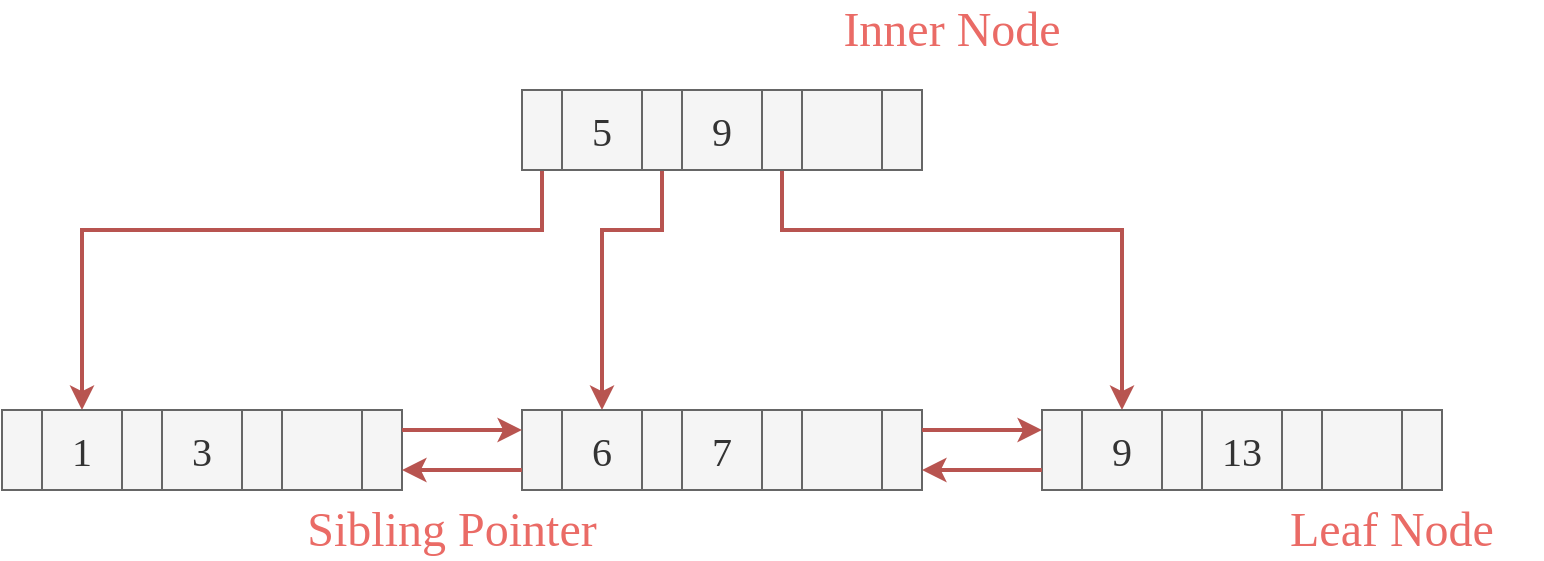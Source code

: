 <mxfile version="12.1.0" type="device" pages="8"><diagram id="-aP1pHJlh1Og5RiB3p-y" name="第 1 页"><mxGraphModel dx="2290" dy="847" grid="1" gridSize="10" guides="1" tooltips="1" connect="1" arrows="1" fold="1" page="1" pageScale="1" pageWidth="827" pageHeight="1169" math="0" shadow="0"><root><mxCell id="0"/><mxCell id="1" parent="0"/><mxCell id="B9URNztaGxuSWabWpkgm-29" style="edgeStyle=orthogonalEdgeStyle;rounded=0;orthogonalLoop=1;jettySize=auto;html=1;entryX=0.5;entryY=0;entryDx=0;entryDy=0;fillColor=#f8cecc;strokeColor=#b85450;strokeWidth=2;exitX=0.5;exitY=1;exitDx=0;exitDy=0;" edge="1" parent="1" source="B9URNztaGxuSWabWpkgm-3" target="B9URNztaGxuSWabWpkgm-8"><mxGeometry relative="1" as="geometry"><Array as="points"><mxPoint x="190" y="270"/><mxPoint x="-40" y="270"/></Array></mxGeometry></mxCell><mxCell id="B9URNztaGxuSWabWpkgm-1" value="&lt;font style=&quot;font-size: 20px&quot; face=&quot;JetBrains Mono&quot;&gt;5&lt;/font&gt;" style="rounded=0;whiteSpace=wrap;html=1;fillColor=#f5f5f5;strokeColor=#666666;fontColor=#333333;" vertex="1" parent="1"><mxGeometry x="200" y="200" width="40" height="40" as="geometry"/></mxCell><mxCell id="B9URNztaGxuSWabWpkgm-30" style="edgeStyle=orthogonalEdgeStyle;rounded=0;orthogonalLoop=1;jettySize=auto;html=1;entryX=0.5;entryY=0;entryDx=0;entryDy=0;strokeWidth=2;fillColor=#f8cecc;strokeColor=#b85450;" edge="1" parent="1" source="B9URNztaGxuSWabWpkgm-2" target="B9URNztaGxuSWabWpkgm-15"><mxGeometry relative="1" as="geometry"><Array as="points"><mxPoint x="250" y="270"/><mxPoint x="220" y="270"/></Array></mxGeometry></mxCell><mxCell id="B9URNztaGxuSWabWpkgm-2" value="" style="rounded=0;whiteSpace=wrap;html=1;fillColor=#f5f5f5;strokeColor=#666666;fontColor=#333333;" vertex="1" parent="1"><mxGeometry x="240" y="200" width="20" height="40" as="geometry"/></mxCell><mxCell id="B9URNztaGxuSWabWpkgm-3" value="" style="rounded=0;whiteSpace=wrap;html=1;fillColor=#f5f5f5;strokeColor=#666666;fontColor=#333333;" vertex="1" parent="1"><mxGeometry x="180" y="200" width="20" height="40" as="geometry"/></mxCell><mxCell id="B9URNztaGxuSWabWpkgm-4" value="&lt;font face=&quot;JetBrains Mono&quot; style=&quot;font-size: 20px&quot;&gt;9&lt;/font&gt;" style="rounded=0;whiteSpace=wrap;html=1;fillColor=#f5f5f5;strokeColor=#666666;fontColor=#333333;" vertex="1" parent="1"><mxGeometry x="260" y="200" width="40" height="40" as="geometry"/></mxCell><mxCell id="B9URNztaGxuSWabWpkgm-31" style="edgeStyle=orthogonalEdgeStyle;rounded=0;orthogonalLoop=1;jettySize=auto;html=1;entryX=0.5;entryY=0;entryDx=0;entryDy=0;strokeWidth=2;fillColor=#f8cecc;strokeColor=#b85450;" edge="1" parent="1" source="B9URNztaGxuSWabWpkgm-5" target="B9URNztaGxuSWabWpkgm-22"><mxGeometry relative="1" as="geometry"><Array as="points"><mxPoint x="310" y="270"/><mxPoint x="480" y="270"/></Array></mxGeometry></mxCell><mxCell id="B9URNztaGxuSWabWpkgm-5" value="" style="rounded=0;whiteSpace=wrap;html=1;fillColor=#f5f5f5;strokeColor=#666666;fontColor=#333333;" vertex="1" parent="1"><mxGeometry x="300" y="200" width="20" height="40" as="geometry"/></mxCell><mxCell id="B9URNztaGxuSWabWpkgm-6" value="" style="rounded=0;whiteSpace=wrap;html=1;fillColor=#f5f5f5;strokeColor=#666666;fontColor=#333333;" vertex="1" parent="1"><mxGeometry x="320" y="200" width="40" height="40" as="geometry"/></mxCell><mxCell id="B9URNztaGxuSWabWpkgm-7" value="" style="rounded=0;whiteSpace=wrap;html=1;fillColor=#f5f5f5;strokeColor=#666666;fontColor=#333333;" vertex="1" parent="1"><mxGeometry x="360" y="200" width="20" height="40" as="geometry"/></mxCell><mxCell id="B9URNztaGxuSWabWpkgm-8" value="&lt;font style=&quot;font-size: 20px&quot; face=&quot;JetBrains Mono&quot;&gt;1&lt;/font&gt;" style="rounded=0;whiteSpace=wrap;html=1;fillColor=#f5f5f5;strokeColor=#666666;fontColor=#333333;" vertex="1" parent="1"><mxGeometry x="-60" y="360" width="40" height="40" as="geometry"/></mxCell><mxCell id="B9URNztaGxuSWabWpkgm-9" value="" style="rounded=0;whiteSpace=wrap;html=1;fillColor=#f5f5f5;strokeColor=#666666;fontColor=#333333;" vertex="1" parent="1"><mxGeometry x="-20" y="360" width="20" height="40" as="geometry"/></mxCell><mxCell id="B9URNztaGxuSWabWpkgm-10" value="" style="rounded=0;whiteSpace=wrap;html=1;fillColor=#f5f5f5;strokeColor=#666666;fontColor=#333333;" vertex="1" parent="1"><mxGeometry x="-80" y="360" width="20" height="40" as="geometry"/></mxCell><mxCell id="B9URNztaGxuSWabWpkgm-11" value="&lt;font face=&quot;JetBrains Mono&quot; style=&quot;font-size: 20px&quot;&gt;3&lt;/font&gt;" style="rounded=0;whiteSpace=wrap;html=1;fillColor=#f5f5f5;strokeColor=#666666;fontColor=#333333;" vertex="1" parent="1"><mxGeometry y="360" width="40" height="40" as="geometry"/></mxCell><mxCell id="B9URNztaGxuSWabWpkgm-12" value="" style="rounded=0;whiteSpace=wrap;html=1;fillColor=#f5f5f5;strokeColor=#666666;fontColor=#333333;" vertex="1" parent="1"><mxGeometry x="40" y="360" width="20" height="40" as="geometry"/></mxCell><mxCell id="B9URNztaGxuSWabWpkgm-13" value="" style="rounded=0;whiteSpace=wrap;html=1;fillColor=#f5f5f5;strokeColor=#666666;fontColor=#333333;" vertex="1" parent="1"><mxGeometry x="60" y="360" width="40" height="40" as="geometry"/></mxCell><mxCell id="B9URNztaGxuSWabWpkgm-14" value="" style="rounded=0;whiteSpace=wrap;html=1;fillColor=#f5f5f5;strokeColor=#666666;fontColor=#333333;" vertex="1" parent="1"><mxGeometry x="100" y="360" width="20" height="40" as="geometry"/></mxCell><mxCell id="B9URNztaGxuSWabWpkgm-15" value="&lt;font style=&quot;font-size: 20px&quot; face=&quot;JetBrains Mono&quot;&gt;6&lt;/font&gt;" style="rounded=0;whiteSpace=wrap;html=1;fillColor=#f5f5f5;strokeColor=#666666;fontColor=#333333;" vertex="1" parent="1"><mxGeometry x="200" y="360" width="40" height="40" as="geometry"/></mxCell><mxCell id="B9URNztaGxuSWabWpkgm-16" value="" style="rounded=0;whiteSpace=wrap;html=1;fillColor=#f5f5f5;strokeColor=#666666;fontColor=#333333;" vertex="1" parent="1"><mxGeometry x="240" y="360" width="20" height="40" as="geometry"/></mxCell><mxCell id="B9URNztaGxuSWabWpkgm-17" value="" style="rounded=0;whiteSpace=wrap;html=1;fillColor=#f5f5f5;strokeColor=#666666;fontColor=#333333;" vertex="1" parent="1"><mxGeometry x="180" y="360" width="20" height="40" as="geometry"/></mxCell><mxCell id="B9URNztaGxuSWabWpkgm-18" value="&lt;font face=&quot;JetBrains Mono&quot; style=&quot;font-size: 20px&quot;&gt;7&lt;/font&gt;" style="rounded=0;whiteSpace=wrap;html=1;fillColor=#f5f5f5;strokeColor=#666666;fontColor=#333333;" vertex="1" parent="1"><mxGeometry x="260" y="360" width="40" height="40" as="geometry"/></mxCell><mxCell id="B9URNztaGxuSWabWpkgm-19" value="" style="rounded=0;whiteSpace=wrap;html=1;fillColor=#f5f5f5;strokeColor=#666666;fontColor=#333333;" vertex="1" parent="1"><mxGeometry x="300" y="360" width="20" height="40" as="geometry"/></mxCell><mxCell id="B9URNztaGxuSWabWpkgm-20" value="" style="rounded=0;whiteSpace=wrap;html=1;fillColor=#f5f5f5;strokeColor=#666666;fontColor=#333333;" vertex="1" parent="1"><mxGeometry x="320" y="360" width="40" height="40" as="geometry"/></mxCell><mxCell id="B9URNztaGxuSWabWpkgm-21" value="" style="rounded=0;whiteSpace=wrap;html=1;fillColor=#f5f5f5;strokeColor=#666666;fontColor=#333333;" vertex="1" parent="1"><mxGeometry x="360" y="360" width="20" height="40" as="geometry"/></mxCell><mxCell id="B9URNztaGxuSWabWpkgm-22" value="&lt;font style=&quot;font-size: 20px&quot; face=&quot;JetBrains Mono&quot;&gt;9&lt;/font&gt;" style="rounded=0;whiteSpace=wrap;html=1;fillColor=#f5f5f5;strokeColor=#666666;fontColor=#333333;" vertex="1" parent="1"><mxGeometry x="460" y="360" width="40" height="40" as="geometry"/></mxCell><mxCell id="B9URNztaGxuSWabWpkgm-23" value="" style="rounded=0;whiteSpace=wrap;html=1;fillColor=#f5f5f5;strokeColor=#666666;fontColor=#333333;" vertex="1" parent="1"><mxGeometry x="500" y="360" width="20" height="40" as="geometry"/></mxCell><mxCell id="B9URNztaGxuSWabWpkgm-24" value="" style="rounded=0;whiteSpace=wrap;html=1;fillColor=#f5f5f5;strokeColor=#666666;fontColor=#333333;" vertex="1" parent="1"><mxGeometry x="440" y="360" width="20" height="40" as="geometry"/></mxCell><mxCell id="B9URNztaGxuSWabWpkgm-25" value="&lt;font face=&quot;JetBrains Mono&quot; style=&quot;font-size: 20px&quot;&gt;13&lt;/font&gt;" style="rounded=0;whiteSpace=wrap;html=1;fillColor=#f5f5f5;strokeColor=#666666;fontColor=#333333;" vertex="1" parent="1"><mxGeometry x="520" y="360" width="40" height="40" as="geometry"/></mxCell><mxCell id="B9URNztaGxuSWabWpkgm-26" value="" style="rounded=0;whiteSpace=wrap;html=1;fillColor=#f5f5f5;strokeColor=#666666;fontColor=#333333;" vertex="1" parent="1"><mxGeometry x="560" y="360" width="20" height="40" as="geometry"/></mxCell><mxCell id="B9URNztaGxuSWabWpkgm-27" value="" style="rounded=0;whiteSpace=wrap;html=1;fillColor=#f5f5f5;strokeColor=#666666;fontColor=#333333;" vertex="1" parent="1"><mxGeometry x="580" y="360" width="40" height="40" as="geometry"/></mxCell><mxCell id="B9URNztaGxuSWabWpkgm-28" value="" style="rounded=0;whiteSpace=wrap;html=1;fillColor=#f5f5f5;strokeColor=#666666;fontColor=#333333;" vertex="1" parent="1"><mxGeometry x="620" y="360" width="20" height="40" as="geometry"/></mxCell><mxCell id="B9URNztaGxuSWabWpkgm-33" value="" style="endArrow=classic;html=1;strokeWidth=2;exitX=1;exitY=0.25;exitDx=0;exitDy=0;fillColor=#f8cecc;strokeColor=#b85450;" edge="1" parent="1" source="B9URNztaGxuSWabWpkgm-14"><mxGeometry width="50" height="50" relative="1" as="geometry"><mxPoint x="150" y="420" as="sourcePoint"/><mxPoint x="180" y="370" as="targetPoint"/></mxGeometry></mxCell><mxCell id="B9URNztaGxuSWabWpkgm-34" value="" style="endArrow=classic;html=1;strokeWidth=2;entryX=1;entryY=0.75;entryDx=0;entryDy=0;exitX=0;exitY=0.75;exitDx=0;exitDy=0;fillColor=#f8cecc;strokeColor=#b85450;" edge="1" parent="1" source="B9URNztaGxuSWabWpkgm-17" target="B9URNztaGxuSWabWpkgm-14"><mxGeometry width="50" height="50" relative="1" as="geometry"><mxPoint x="150" y="460" as="sourcePoint"/><mxPoint x="200" y="410" as="targetPoint"/></mxGeometry></mxCell><mxCell id="B9URNztaGxuSWabWpkgm-35" value="" style="endArrow=classic;html=1;strokeWidth=2;exitX=1;exitY=0.25;exitDx=0;exitDy=0;entryX=0;entryY=0.25;entryDx=0;entryDy=0;fillColor=#f8cecc;strokeColor=#b85450;" edge="1" parent="1" source="B9URNztaGxuSWabWpkgm-21" target="B9URNztaGxuSWabWpkgm-24"><mxGeometry width="50" height="50" relative="1" as="geometry"><mxPoint x="440" y="520" as="sourcePoint"/><mxPoint x="490" y="470" as="targetPoint"/></mxGeometry></mxCell><mxCell id="B9URNztaGxuSWabWpkgm-36" value="" style="endArrow=classic;html=1;strokeWidth=2;entryX=1;entryY=0.75;entryDx=0;entryDy=0;exitX=0;exitY=0.75;exitDx=0;exitDy=0;fillColor=#f8cecc;strokeColor=#b85450;" edge="1" parent="1" source="B9URNztaGxuSWabWpkgm-24" target="B9URNztaGxuSWabWpkgm-21"><mxGeometry width="50" height="50" relative="1" as="geometry"><mxPoint x="380" y="490" as="sourcePoint"/><mxPoint x="430" y="440" as="targetPoint"/></mxGeometry></mxCell><mxCell id="B9URNztaGxuSWabWpkgm-37" value="&lt;font face=&quot;JetBrains Mono&quot; style=&quot;font-size: 24px&quot; color=&quot;#ea6b66&quot;&gt;Inner Node&lt;/font&gt;" style="text;html=1;strokeColor=none;fillColor=none;align=center;verticalAlign=middle;whiteSpace=wrap;rounded=0;" vertex="1" parent="1"><mxGeometry x="320" y="160" width="150" height="20" as="geometry"/></mxCell><mxCell id="B9URNztaGxuSWabWpkgm-38" value="&lt;font face=&quot;JetBrains Mono&quot; style=&quot;font-size: 24px&quot; color=&quot;#ea6b66&quot;&gt;Leaf Node&lt;/font&gt;" style="text;html=1;strokeColor=none;fillColor=none;align=center;verticalAlign=middle;whiteSpace=wrap;rounded=0;" vertex="1" parent="1"><mxGeometry x="540.0" y="410" width="150" height="20" as="geometry"/></mxCell><mxCell id="B9URNztaGxuSWabWpkgm-39" value="&lt;font face=&quot;JetBrains Mono&quot; style=&quot;font-size: 24px&quot; color=&quot;#ea6b66&quot;&gt;Sibling Pointer&lt;/font&gt;" style="text;html=1;strokeColor=none;fillColor=none;align=center;verticalAlign=middle;whiteSpace=wrap;rounded=0;" vertex="1" parent="1"><mxGeometry x="30" y="410" width="230" height="20" as="geometry"/></mxCell></root></mxGraphModel></diagram><diagram id="Y_1oUSeHWRAVy5Bj7vMl" name="第 2 页"><mxGraphModel dx="2290" dy="847" grid="1" gridSize="10" guides="1" tooltips="1" connect="1" arrows="1" fold="1" page="1" pageScale="1" pageWidth="827" pageHeight="1169" math="0" shadow="0"><root><mxCell id="nlFZneRaPDMuJBJdXp4G-0"/><mxCell id="nlFZneRaPDMuJBJdXp4G-1" parent="nlFZneRaPDMuJBJdXp4G-0"/><mxCell id="nlFZneRaPDMuJBJdXp4G-2" style="edgeStyle=orthogonalEdgeStyle;rounded=0;orthogonalLoop=1;jettySize=auto;html=1;entryX=0.5;entryY=0;entryDx=0;entryDy=0;fillColor=#e1d5e7;strokeColor=#9673a6;strokeWidth=2;exitX=0.5;exitY=1;exitDx=0;exitDy=0;" edge="1" parent="nlFZneRaPDMuJBJdXp4G-1" source="nlFZneRaPDMuJBJdXp4G-6" target="nlFZneRaPDMuJBJdXp4G-12"><mxGeometry relative="1" as="geometry"><Array as="points"><mxPoint x="190" y="270"/><mxPoint x="-40" y="270"/></Array></mxGeometry></mxCell><mxCell id="nlFZneRaPDMuJBJdXp4G-3" value="&lt;font style=&quot;font-size: 20px&quot; face=&quot;JetBrains Mono&quot;&gt;5&lt;/font&gt;" style="rounded=0;whiteSpace=wrap;html=1;fillColor=#f5f5f5;strokeColor=#666666;fontColor=#333333;" vertex="1" parent="nlFZneRaPDMuJBJdXp4G-1"><mxGeometry x="200" y="200" width="40" height="40" as="geometry"/></mxCell><mxCell id="nlFZneRaPDMuJBJdXp4G-4" style="edgeStyle=orthogonalEdgeStyle;rounded=0;orthogonalLoop=1;jettySize=auto;html=1;entryX=0.5;entryY=0;entryDx=0;entryDy=0;strokeWidth=2;fillColor=#e1d5e7;strokeColor=#9673a6;" edge="1" parent="nlFZneRaPDMuJBJdXp4G-1" source="nlFZneRaPDMuJBJdXp4G-5" target="nlFZneRaPDMuJBJdXp4G-19"><mxGeometry relative="1" as="geometry"><Array as="points"><mxPoint x="250" y="270"/><mxPoint x="220" y="270"/></Array></mxGeometry></mxCell><mxCell id="nlFZneRaPDMuJBJdXp4G-5" value="" style="rounded=0;whiteSpace=wrap;html=1;fillColor=#f5f5f5;strokeColor=#666666;fontColor=#333333;" vertex="1" parent="nlFZneRaPDMuJBJdXp4G-1"><mxGeometry x="240" y="200" width="20" height="40" as="geometry"/></mxCell><mxCell id="nlFZneRaPDMuJBJdXp4G-6" value="" style="rounded=0;whiteSpace=wrap;html=1;fillColor=#f5f5f5;strokeColor=#666666;fontColor=#333333;" vertex="1" parent="nlFZneRaPDMuJBJdXp4G-1"><mxGeometry x="180" y="200" width="20" height="40" as="geometry"/></mxCell><mxCell id="nlFZneRaPDMuJBJdXp4G-7" value="&lt;font face=&quot;JetBrains Mono&quot; style=&quot;font-size: 20px&quot;&gt;9&lt;/font&gt;" style="rounded=0;whiteSpace=wrap;html=1;fillColor=#f5f5f5;strokeColor=#666666;fontColor=#333333;" vertex="1" parent="nlFZneRaPDMuJBJdXp4G-1"><mxGeometry x="260" y="200" width="40" height="40" as="geometry"/></mxCell><mxCell id="nlFZneRaPDMuJBJdXp4G-8" style="edgeStyle=orthogonalEdgeStyle;rounded=0;orthogonalLoop=1;jettySize=auto;html=1;entryX=0.5;entryY=0;entryDx=0;entryDy=0;strokeWidth=2;fillColor=#e1d5e7;strokeColor=#9673a6;" edge="1" parent="nlFZneRaPDMuJBJdXp4G-1" source="nlFZneRaPDMuJBJdXp4G-9" target="nlFZneRaPDMuJBJdXp4G-26"><mxGeometry relative="1" as="geometry"><Array as="points"><mxPoint x="310" y="270"/><mxPoint x="480" y="270"/></Array></mxGeometry></mxCell><mxCell id="nlFZneRaPDMuJBJdXp4G-9" value="" style="rounded=0;whiteSpace=wrap;html=1;fillColor=#f5f5f5;strokeColor=#666666;fontColor=#333333;" vertex="1" parent="nlFZneRaPDMuJBJdXp4G-1"><mxGeometry x="300" y="200" width="20" height="40" as="geometry"/></mxCell><mxCell id="nlFZneRaPDMuJBJdXp4G-10" value="" style="rounded=0;whiteSpace=wrap;html=1;fillColor=#f5f5f5;strokeColor=#666666;fontColor=#333333;" vertex="1" parent="nlFZneRaPDMuJBJdXp4G-1"><mxGeometry x="320" y="200" width="40" height="40" as="geometry"/></mxCell><mxCell id="nlFZneRaPDMuJBJdXp4G-11" value="" style="rounded=0;whiteSpace=wrap;html=1;fillColor=#f5f5f5;strokeColor=#666666;fontColor=#333333;" vertex="1" parent="nlFZneRaPDMuJBJdXp4G-1"><mxGeometry x="360" y="200" width="20" height="40" as="geometry"/></mxCell><mxCell id="nlFZneRaPDMuJBJdXp4G-12" value="&lt;font style=&quot;font-size: 20px&quot; face=&quot;JetBrains Mono&quot;&gt;1&lt;/font&gt;" style="rounded=0;whiteSpace=wrap;html=1;fillColor=#f5f5f5;strokeColor=#666666;fontColor=#333333;" vertex="1" parent="nlFZneRaPDMuJBJdXp4G-1"><mxGeometry x="-60" y="360" width="40" height="40" as="geometry"/></mxCell><mxCell id="nlFZneRaPDMuJBJdXp4G-13" value="" style="rounded=0;whiteSpace=wrap;html=1;fillColor=#f5f5f5;strokeColor=#666666;fontColor=#333333;" vertex="1" parent="nlFZneRaPDMuJBJdXp4G-1"><mxGeometry x="-20" y="360" width="20" height="40" as="geometry"/></mxCell><mxCell id="nlFZneRaPDMuJBJdXp4G-14" value="" style="rounded=0;whiteSpace=wrap;html=1;fillColor=#f5f5f5;strokeColor=#666666;fontColor=#333333;" vertex="1" parent="nlFZneRaPDMuJBJdXp4G-1"><mxGeometry x="-80" y="360" width="20" height="40" as="geometry"/></mxCell><mxCell id="nlFZneRaPDMuJBJdXp4G-15" value="&lt;font face=&quot;JetBrains Mono&quot; style=&quot;font-size: 20px&quot;&gt;3&lt;/font&gt;" style="rounded=0;whiteSpace=wrap;html=1;fillColor=#f5f5f5;strokeColor=#666666;fontColor=#333333;" vertex="1" parent="nlFZneRaPDMuJBJdXp4G-1"><mxGeometry y="360" width="40" height="40" as="geometry"/></mxCell><mxCell id="nlFZneRaPDMuJBJdXp4G-16" value="" style="rounded=0;whiteSpace=wrap;html=1;fillColor=#f5f5f5;strokeColor=#666666;fontColor=#333333;" vertex="1" parent="nlFZneRaPDMuJBJdXp4G-1"><mxGeometry x="40" y="360" width="20" height="40" as="geometry"/></mxCell><mxCell id="nlFZneRaPDMuJBJdXp4G-17" value="" style="rounded=0;whiteSpace=wrap;html=1;fillColor=#f5f5f5;strokeColor=#666666;fontColor=#333333;" vertex="1" parent="nlFZneRaPDMuJBJdXp4G-1"><mxGeometry x="60" y="360" width="40" height="40" as="geometry"/></mxCell><mxCell id="nlFZneRaPDMuJBJdXp4G-18" value="" style="rounded=0;whiteSpace=wrap;html=1;fillColor=#f5f5f5;strokeColor=#666666;fontColor=#333333;" vertex="1" parent="nlFZneRaPDMuJBJdXp4G-1"><mxGeometry x="100" y="360" width="20" height="40" as="geometry"/></mxCell><mxCell id="nlFZneRaPDMuJBJdXp4G-19" value="&lt;font style=&quot;font-size: 20px&quot; face=&quot;JetBrains Mono&quot;&gt;6&lt;/font&gt;" style="rounded=0;whiteSpace=wrap;html=1;fillColor=#f5f5f5;strokeColor=#666666;fontColor=#333333;" vertex="1" parent="nlFZneRaPDMuJBJdXp4G-1"><mxGeometry x="200" y="360" width="40" height="40" as="geometry"/></mxCell><mxCell id="nlFZneRaPDMuJBJdXp4G-20" value="" style="rounded=0;whiteSpace=wrap;html=1;fillColor=#f5f5f5;strokeColor=#666666;fontColor=#333333;" vertex="1" parent="nlFZneRaPDMuJBJdXp4G-1"><mxGeometry x="240" y="360" width="20" height="40" as="geometry"/></mxCell><mxCell id="nlFZneRaPDMuJBJdXp4G-21" value="" style="rounded=0;whiteSpace=wrap;html=1;fillColor=#f5f5f5;strokeColor=#666666;fontColor=#333333;" vertex="1" parent="nlFZneRaPDMuJBJdXp4G-1"><mxGeometry x="180" y="360" width="20" height="40" as="geometry"/></mxCell><mxCell id="nlFZneRaPDMuJBJdXp4G-22" value="&lt;font face=&quot;JetBrains Mono&quot; style=&quot;font-size: 20px&quot;&gt;7&lt;/font&gt;" style="rounded=0;whiteSpace=wrap;html=1;fillColor=#f5f5f5;strokeColor=#666666;fontColor=#333333;" vertex="1" parent="nlFZneRaPDMuJBJdXp4G-1"><mxGeometry x="260" y="360" width="40" height="40" as="geometry"/></mxCell><mxCell id="nlFZneRaPDMuJBJdXp4G-23" value="" style="rounded=0;whiteSpace=wrap;html=1;fillColor=#f5f5f5;strokeColor=#666666;fontColor=#333333;" vertex="1" parent="nlFZneRaPDMuJBJdXp4G-1"><mxGeometry x="300" y="360" width="20" height="40" as="geometry"/></mxCell><mxCell id="nlFZneRaPDMuJBJdXp4G-24" value="" style="rounded=0;whiteSpace=wrap;html=1;fillColor=#f5f5f5;strokeColor=#666666;fontColor=#333333;" vertex="1" parent="nlFZneRaPDMuJBJdXp4G-1"><mxGeometry x="320" y="360" width="40" height="40" as="geometry"/></mxCell><mxCell id="nlFZneRaPDMuJBJdXp4G-25" value="" style="rounded=0;whiteSpace=wrap;html=1;fillColor=#f5f5f5;strokeColor=#666666;fontColor=#333333;" vertex="1" parent="nlFZneRaPDMuJBJdXp4G-1"><mxGeometry x="360" y="360" width="20" height="40" as="geometry"/></mxCell><mxCell id="nlFZneRaPDMuJBJdXp4G-26" value="&lt;font style=&quot;font-size: 20px&quot; face=&quot;JetBrains Mono&quot;&gt;9&lt;/font&gt;" style="rounded=0;whiteSpace=wrap;html=1;fillColor=#f5f5f5;strokeColor=#666666;fontColor=#333333;" vertex="1" parent="nlFZneRaPDMuJBJdXp4G-1"><mxGeometry x="460" y="360" width="40" height="40" as="geometry"/></mxCell><mxCell id="nlFZneRaPDMuJBJdXp4G-27" value="" style="rounded=0;whiteSpace=wrap;html=1;fillColor=#f5f5f5;strokeColor=#666666;fontColor=#333333;" vertex="1" parent="nlFZneRaPDMuJBJdXp4G-1"><mxGeometry x="500" y="360" width="20" height="40" as="geometry"/></mxCell><mxCell id="nlFZneRaPDMuJBJdXp4G-28" value="" style="rounded=0;whiteSpace=wrap;html=1;fillColor=#f5f5f5;strokeColor=#666666;fontColor=#333333;" vertex="1" parent="nlFZneRaPDMuJBJdXp4G-1"><mxGeometry x="440" y="360" width="20" height="40" as="geometry"/></mxCell><mxCell id="nlFZneRaPDMuJBJdXp4G-29" value="&lt;font face=&quot;JetBrains Mono&quot; style=&quot;font-size: 20px&quot;&gt;13&lt;/font&gt;" style="rounded=0;whiteSpace=wrap;html=1;fillColor=#f5f5f5;strokeColor=#666666;fontColor=#333333;" vertex="1" parent="nlFZneRaPDMuJBJdXp4G-1"><mxGeometry x="520" y="360" width="40" height="40" as="geometry"/></mxCell><mxCell id="nlFZneRaPDMuJBJdXp4G-30" value="" style="rounded=0;whiteSpace=wrap;html=1;fillColor=#f5f5f5;strokeColor=#666666;fontColor=#333333;" vertex="1" parent="nlFZneRaPDMuJBJdXp4G-1"><mxGeometry x="560" y="360" width="20" height="40" as="geometry"/></mxCell><mxCell id="nlFZneRaPDMuJBJdXp4G-31" value="" style="rounded=0;whiteSpace=wrap;html=1;fillColor=#f5f5f5;strokeColor=#666666;fontColor=#333333;" vertex="1" parent="nlFZneRaPDMuJBJdXp4G-1"><mxGeometry x="580" y="360" width="40" height="40" as="geometry"/></mxCell><mxCell id="nlFZneRaPDMuJBJdXp4G-32" value="" style="rounded=0;whiteSpace=wrap;html=1;fillColor=#f5f5f5;strokeColor=#666666;fontColor=#333333;" vertex="1" parent="nlFZneRaPDMuJBJdXp4G-1"><mxGeometry x="620" y="360" width="20" height="40" as="geometry"/></mxCell><mxCell id="nlFZneRaPDMuJBJdXp4G-33" value="" style="endArrow=classic;html=1;strokeWidth=2;exitX=1;exitY=0.25;exitDx=0;exitDy=0;fillColor=#f8cecc;strokeColor=#b85450;" edge="1" parent="nlFZneRaPDMuJBJdXp4G-1" source="nlFZneRaPDMuJBJdXp4G-18"><mxGeometry width="50" height="50" relative="1" as="geometry"><mxPoint x="150" y="420" as="sourcePoint"/><mxPoint x="180" y="370" as="targetPoint"/></mxGeometry></mxCell><mxCell id="nlFZneRaPDMuJBJdXp4G-34" value="" style="endArrow=classic;html=1;strokeWidth=2;entryX=1;entryY=0.75;entryDx=0;entryDy=0;exitX=0;exitY=0.75;exitDx=0;exitDy=0;fillColor=#f8cecc;strokeColor=#b85450;" edge="1" parent="nlFZneRaPDMuJBJdXp4G-1" source="nlFZneRaPDMuJBJdXp4G-21" target="nlFZneRaPDMuJBJdXp4G-18"><mxGeometry width="50" height="50" relative="1" as="geometry"><mxPoint x="150" y="460" as="sourcePoint"/><mxPoint x="200" y="410" as="targetPoint"/></mxGeometry></mxCell><mxCell id="nlFZneRaPDMuJBJdXp4G-35" value="" style="endArrow=classic;html=1;strokeWidth=2;exitX=1;exitY=0.25;exitDx=0;exitDy=0;entryX=0;entryY=0.25;entryDx=0;entryDy=0;fillColor=#f8cecc;strokeColor=#b85450;" edge="1" parent="nlFZneRaPDMuJBJdXp4G-1" source="nlFZneRaPDMuJBJdXp4G-25" target="nlFZneRaPDMuJBJdXp4G-28"><mxGeometry width="50" height="50" relative="1" as="geometry"><mxPoint x="440" y="520" as="sourcePoint"/><mxPoint x="490" y="470" as="targetPoint"/></mxGeometry></mxCell><mxCell id="nlFZneRaPDMuJBJdXp4G-36" value="" style="endArrow=classic;html=1;strokeWidth=2;entryX=1;entryY=0.75;entryDx=0;entryDy=0;exitX=0;exitY=0.75;exitDx=0;exitDy=0;fillColor=#f8cecc;strokeColor=#b85450;" edge="1" parent="nlFZneRaPDMuJBJdXp4G-1" source="nlFZneRaPDMuJBJdXp4G-28" target="nlFZneRaPDMuJBJdXp4G-25"><mxGeometry width="50" height="50" relative="1" as="geometry"><mxPoint x="380" y="490" as="sourcePoint"/><mxPoint x="430" y="440" as="targetPoint"/></mxGeometry></mxCell><mxCell id="nlFZneRaPDMuJBJdXp4G-37" value="&lt;font face=&quot;JetBrains Mono&quot; style=&quot;font-size: 24px&quot; color=&quot;#ea6b66&quot;&gt;Inner Node&lt;/font&gt;" style="text;html=1;strokeColor=none;fillColor=none;align=center;verticalAlign=middle;whiteSpace=wrap;rounded=0;" vertex="1" parent="nlFZneRaPDMuJBJdXp4G-1"><mxGeometry x="320" y="160" width="150" height="20" as="geometry"/></mxCell><mxCell id="nlFZneRaPDMuJBJdXp4G-38" value="&lt;font face=&quot;JetBrains Mono&quot; style=&quot;font-size: 24px&quot; color=&quot;#ea6b66&quot;&gt;Leaf Node&lt;/font&gt;" style="text;html=1;strokeColor=none;fillColor=none;align=center;verticalAlign=middle;whiteSpace=wrap;rounded=0;" vertex="1" parent="nlFZneRaPDMuJBJdXp4G-1"><mxGeometry x="540.0" y="410" width="150" height="20" as="geometry"/></mxCell><mxCell id="nlFZneRaPDMuJBJdXp4G-39" value="&lt;font face=&quot;JetBrains Mono&quot; style=&quot;font-size: 24px&quot; color=&quot;#ea6b66&quot;&gt;Sibling Pointer&lt;/font&gt;" style="text;html=1;strokeColor=none;fillColor=none;align=center;verticalAlign=middle;whiteSpace=wrap;rounded=0;" vertex="1" parent="nlFZneRaPDMuJBJdXp4G-1"><mxGeometry x="30" y="410" width="230" height="20" as="geometry"/></mxCell><mxCell id="nlFZneRaPDMuJBJdXp4G-40" value="&lt;font face=&quot;JetBrains Mono&quot; style=&quot;font-size: 24px&quot; color=&quot;#ea6b66&quot;&gt;&amp;lt;5&lt;/font&gt;" style="text;html=1;strokeColor=none;fillColor=none;align=center;verticalAlign=middle;whiteSpace=wrap;rounded=0;" vertex="1" parent="nlFZneRaPDMuJBJdXp4G-1"><mxGeometry y="280" width="70" height="20" as="geometry"/></mxCell><mxCell id="nlFZneRaPDMuJBJdXp4G-41" value="&lt;font face=&quot;JetBrains Mono&quot; style=&quot;font-size: 24px&quot; color=&quot;#ea6b66&quot;&gt;&amp;lt;9&lt;/font&gt;" style="text;html=1;strokeColor=none;fillColor=none;align=center;verticalAlign=middle;whiteSpace=wrap;rounded=0;" vertex="1" parent="nlFZneRaPDMuJBJdXp4G-1"><mxGeometry x="225" y="280" width="70" height="20" as="geometry"/></mxCell><mxCell id="nlFZneRaPDMuJBJdXp4G-43" value="&lt;font face=&quot;JetBrains Mono&quot; style=&quot;font-size: 24px&quot; color=&quot;#ea6b66&quot;&gt;&amp;gt;=9&lt;/font&gt;" style="text;html=1;strokeColor=none;fillColor=none;align=center;verticalAlign=middle;whiteSpace=wrap;rounded=0;" vertex="1" parent="nlFZneRaPDMuJBJdXp4G-1"><mxGeometry x="485" y="280" width="70" height="20" as="geometry"/></mxCell><mxCell id="nlFZneRaPDMuJBJdXp4G-44" value="" style="rounded=0;whiteSpace=wrap;html=1;fillColor=none;strokeColor=#FF0000;strokeWidth=2;" vertex="1" parent="nlFZneRaPDMuJBJdXp4G-1"><mxGeometry x="180" y="200" width="60" height="40" as="geometry"/></mxCell><mxCell id="nlFZneRaPDMuJBJdXp4G-45" value="" style="rounded=0;whiteSpace=wrap;html=1;fillColor=none;strokeColor=#FF0000;strokeWidth=2;" vertex="1" parent="nlFZneRaPDMuJBJdXp4G-1"><mxGeometry x="-80" y="360" width="60" height="40" as="geometry"/></mxCell><mxCell id="nlFZneRaPDMuJBJdXp4G-46" value="&lt;div style=&quot;font-size: 24px&quot;&gt;&lt;font face=&quot;JetBrains Mono&quot; style=&quot;font-size: 24px&quot;&gt;&lt;span style=&quot;color: rgb(239 , 62 , 66) ; font-weight: bold&quot;&gt;&amp;lt;node*&amp;gt;&lt;/span&gt;&lt;span style=&quot;color: rgb(100 , 100 , 100) ; font-weight: bold&quot;&gt;|&lt;/span&gt;&lt;span style=&quot;color: rgb(239 , 62 , 66) ; font-weight: bold&quot;&gt;&amp;lt;key&amp;gt;&lt;/span&gt;&lt;/font&gt;&lt;/div&gt;" style="rounded=0;whiteSpace=wrap;html=1;strokeColor=#000000;strokeWidth=1;fillColor=#ffffff;" vertex="1" parent="nlFZneRaPDMuJBJdXp4G-1"><mxGeometry x="-100" y="170" width="220" height="40" as="geometry"/></mxCell><mxCell id="nlFZneRaPDMuJBJdXp4G-47" value="" style="endArrow=none;dashed=1;html=1;strokeWidth=2;entryX=0.007;entryY=0.018;entryDx=0;entryDy=0;entryPerimeter=0;exitX=1;exitY=0.001;exitDx=0;exitDy=0;exitPerimeter=0;fillColor=#f5f5f5;strokeColor=#666666;" edge="1" parent="nlFZneRaPDMuJBJdXp4G-1" source="nlFZneRaPDMuJBJdXp4G-46" target="nlFZneRaPDMuJBJdXp4G-44"><mxGeometry width="50" height="50" relative="1" as="geometry"><mxPoint x="120" y="172" as="sourcePoint"/><mxPoint x="230" y="100" as="targetPoint"/></mxGeometry></mxCell><mxCell id="nlFZneRaPDMuJBJdXp4G-49" value="" style="endArrow=none;dashed=1;html=1;strokeWidth=2;entryX=1.003;entryY=1.025;entryDx=0;entryDy=0;entryPerimeter=0;exitX=0.007;exitY=0.988;exitDx=0;exitDy=0;exitPerimeter=0;fillColor=#f5f5f5;strokeColor=#666666;" edge="1" parent="nlFZneRaPDMuJBJdXp4G-1" source="nlFZneRaPDMuJBJdXp4G-44" target="nlFZneRaPDMuJBJdXp4G-46"><mxGeometry width="50" height="50" relative="1" as="geometry"><mxPoint x="110" y="280" as="sourcePoint"/><mxPoint x="160" y="230" as="targetPoint"/></mxGeometry></mxCell><mxCell id="nlFZneRaPDMuJBJdXp4G-50" value="&lt;div style=&quot;font-size: 24px&quot;&gt;&lt;font face=&quot;JetBrains Mono&quot; style=&quot;font-size: 24px&quot;&gt;&lt;span style=&quot;color: rgb(239 , 62 , 66) ; font-weight: bold&quot;&gt;&amp;lt;value&amp;gt;&lt;/span&gt;&lt;span style=&quot;color: rgb(100 , 100 , 100) ; font-weight: bold&quot;&gt;|&lt;/span&gt;&lt;span style=&quot;color: rgb(239 , 62 , 66) ; font-weight: bold&quot;&gt;&amp;lt;key&amp;gt;&lt;/span&gt;&lt;/font&gt;&lt;/div&gt;" style="rounded=0;whiteSpace=wrap;html=1;strokeColor=#000000;strokeWidth=1;fillColor=#ffffff;" vertex="1" parent="nlFZneRaPDMuJBJdXp4G-1"><mxGeometry x="-260.5" y="450" width="220" height="40" as="geometry"/></mxCell><mxCell id="nlFZneRaPDMuJBJdXp4G-51" value="" style="endArrow=none;dashed=1;html=1;strokeWidth=2;entryX=0.983;entryY=1.07;entryDx=0;entryDy=0;entryPerimeter=0;exitX=1;exitY=0.001;exitDx=0;exitDy=0;exitPerimeter=0;fillColor=#f5f5f5;strokeColor=#666666;" edge="1" parent="nlFZneRaPDMuJBJdXp4G-1" source="nlFZneRaPDMuJBJdXp4G-50" target="nlFZneRaPDMuJBJdXp4G-45"><mxGeometry width="50" height="50" relative="1" as="geometry"><mxPoint x="-40.5" y="452" as="sourcePoint"/><mxPoint x="19.92" y="480.72" as="targetPoint"/></mxGeometry></mxCell><mxCell id="nlFZneRaPDMuJBJdXp4G-52" value="" style="endArrow=none;dashed=1;html=1;strokeWidth=2;entryX=0.009;entryY=-0.06;entryDx=0;entryDy=0;entryPerimeter=0;exitX=-0.002;exitY=0.995;exitDx=0;exitDy=0;exitPerimeter=0;fillColor=#f5f5f5;strokeColor=#666666;" edge="1" parent="nlFZneRaPDMuJBJdXp4G-1" target="nlFZneRaPDMuJBJdXp4G-50" source="nlFZneRaPDMuJBJdXp4G-45"><mxGeometry width="50" height="50" relative="1" as="geometry"><mxPoint x="19.92" y="519.52" as="sourcePoint"/><mxPoint x="-0.5" y="510" as="targetPoint"/></mxGeometry></mxCell></root></mxGraphModel></diagram><diagram id="izDrDPA-pSMDvd1XeMe4" name="第 3 页"><mxGraphModel dx="1024" dy="593" grid="1" gridSize="10" guides="1" tooltips="1" connect="1" arrows="1" fold="1" page="1" pageScale="1" pageWidth="827" pageHeight="1169" math="0" shadow="0"><root><mxCell id="op3bEjM7imyIFmpiRCWd-0"/><mxCell id="op3bEjM7imyIFmpiRCWd-1" parent="op3bEjM7imyIFmpiRCWd-0"/><mxCell id="op3bEjM7imyIFmpiRCWd-9" style="edgeStyle=orthogonalEdgeStyle;rounded=0;orthogonalLoop=1;jettySize=auto;html=1;entryX=0.5;entryY=0;entryDx=0;entryDy=0;strokeWidth=1;" edge="1" parent="op3bEjM7imyIFmpiRCWd-1" source="op3bEjM7imyIFmpiRCWd-2" target="op3bEjM7imyIFmpiRCWd-3"><mxGeometry relative="1" as="geometry"><Array as="points"><mxPoint x="220" y="270"/><mxPoint x="120" y="270"/></Array></mxGeometry></mxCell><mxCell id="op3bEjM7imyIFmpiRCWd-10" style="edgeStyle=orthogonalEdgeStyle;rounded=0;orthogonalLoop=1;jettySize=auto;html=1;strokeWidth=1;" edge="1" parent="op3bEjM7imyIFmpiRCWd-1" source="op3bEjM7imyIFmpiRCWd-2" target="op3bEjM7imyIFmpiRCWd-4"><mxGeometry relative="1" as="geometry"><Array as="points"><mxPoint x="220" y="270"/><mxPoint x="320" y="270"/></Array></mxGeometry></mxCell><mxCell id="op3bEjM7imyIFmpiRCWd-2" value="" style="rounded=0;whiteSpace=wrap;html=1;strokeColor=#666666;strokeWidth=1;fillColor=#f5f5f5;fontColor=#333333;" vertex="1" parent="op3bEjM7imyIFmpiRCWd-1"><mxGeometry x="180" y="220" width="80" height="40" as="geometry"/></mxCell><mxCell id="op3bEjM7imyIFmpiRCWd-11" style="edgeStyle=orthogonalEdgeStyle;rounded=0;orthogonalLoop=1;jettySize=auto;html=1;entryX=0.5;entryY=0;entryDx=0;entryDy=0;strokeWidth=1;" edge="1" parent="op3bEjM7imyIFmpiRCWd-1" source="op3bEjM7imyIFmpiRCWd-3" target="op3bEjM7imyIFmpiRCWd-5"><mxGeometry relative="1" as="geometry"><Array as="points"><mxPoint x="120" y="330"/><mxPoint x="70" y="330"/></Array></mxGeometry></mxCell><mxCell id="op3bEjM7imyIFmpiRCWd-12" style="edgeStyle=orthogonalEdgeStyle;rounded=0;orthogonalLoop=1;jettySize=auto;html=1;entryX=0.5;entryY=0;entryDx=0;entryDy=0;strokeWidth=1;" edge="1" parent="op3bEjM7imyIFmpiRCWd-1" source="op3bEjM7imyIFmpiRCWd-3" target="op3bEjM7imyIFmpiRCWd-6"><mxGeometry relative="1" as="geometry"><Array as="points"><mxPoint x="120" y="330"/><mxPoint x="170" y="330"/></Array></mxGeometry></mxCell><mxCell id="op3bEjM7imyIFmpiRCWd-3" value="" style="rounded=0;whiteSpace=wrap;html=1;strokeColor=#666666;strokeWidth=1;fillColor=#f5f5f5;fontColor=#333333;" vertex="1" parent="op3bEjM7imyIFmpiRCWd-1"><mxGeometry x="80" y="280" width="80" height="40" as="geometry"/></mxCell><mxCell id="op3bEjM7imyIFmpiRCWd-13" style="edgeStyle=orthogonalEdgeStyle;rounded=0;orthogonalLoop=1;jettySize=auto;html=1;entryX=0.5;entryY=0;entryDx=0;entryDy=0;strokeWidth=1;" edge="1" parent="op3bEjM7imyIFmpiRCWd-1" source="op3bEjM7imyIFmpiRCWd-4" target="op3bEjM7imyIFmpiRCWd-7"><mxGeometry relative="1" as="geometry"><Array as="points"><mxPoint x="320" y="330"/><mxPoint x="270" y="330"/></Array></mxGeometry></mxCell><mxCell id="op3bEjM7imyIFmpiRCWd-14" style="edgeStyle=orthogonalEdgeStyle;rounded=0;orthogonalLoop=1;jettySize=auto;html=1;entryX=0.5;entryY=0;entryDx=0;entryDy=0;strokeWidth=1;" edge="1" parent="op3bEjM7imyIFmpiRCWd-1" source="op3bEjM7imyIFmpiRCWd-4" target="op3bEjM7imyIFmpiRCWd-8"><mxGeometry relative="1" as="geometry"><Array as="points"><mxPoint x="320" y="330"/><mxPoint x="370" y="330"/></Array></mxGeometry></mxCell><mxCell id="op3bEjM7imyIFmpiRCWd-4" value="" style="rounded=0;whiteSpace=wrap;html=1;strokeColor=#666666;strokeWidth=1;fillColor=#f5f5f5;fontColor=#333333;fontStyle=1" vertex="1" parent="op3bEjM7imyIFmpiRCWd-1"><mxGeometry x="280" y="280" width="80" height="40" as="geometry"/></mxCell><mxCell id="op3bEjM7imyIFmpiRCWd-5" value="" style="rounded=0;whiteSpace=wrap;html=1;strokeColor=#666666;strokeWidth=1;fillColor=#f5f5f5;fontColor=#333333;" vertex="1" parent="op3bEjM7imyIFmpiRCWd-1"><mxGeometry x="30" y="340" width="80" height="40" as="geometry"/></mxCell><mxCell id="op3bEjM7imyIFmpiRCWd-6" value="" style="rounded=0;whiteSpace=wrap;html=1;strokeColor=#666666;strokeWidth=1;fillColor=#f5f5f5;fontColor=#333333;fontStyle=1" vertex="1" parent="op3bEjM7imyIFmpiRCWd-1"><mxGeometry x="130" y="340" width="80" height="40" as="geometry"/></mxCell><mxCell id="op3bEjM7imyIFmpiRCWd-7" value="" style="rounded=0;whiteSpace=wrap;html=1;strokeColor=#666666;strokeWidth=1;fillColor=#f5f5f5;fontColor=#333333;" vertex="1" parent="op3bEjM7imyIFmpiRCWd-1"><mxGeometry x="230" y="340" width="80" height="40" as="geometry"/></mxCell><mxCell id="op3bEjM7imyIFmpiRCWd-8" value="" style="rounded=0;whiteSpace=wrap;html=1;strokeColor=#666666;strokeWidth=1;fillColor=#f5f5f5;fontColor=#333333;fontStyle=1" vertex="1" parent="op3bEjM7imyIFmpiRCWd-1"><mxGeometry x="330" y="340" width="80" height="40" as="geometry"/></mxCell><mxCell id="op3bEjM7imyIFmpiRCWd-15" value="" style="rounded=0;whiteSpace=wrap;html=1;strokeColor=#666666;strokeWidth=1;fillColor=#f5f5f5;fontColor=#333333;" vertex="1" parent="op3bEjM7imyIFmpiRCWd-1"><mxGeometry x="440" y="210" width="400" height="190" as="geometry"/></mxCell><mxCell id="4HYw9mokKl4h05n3_fVM-0" value="&lt;font face=&quot;JetBrains Mono&quot; style=&quot;font-size: 24px&quot; color=&quot;#ea6b66&quot;&gt;B+Tree Leaf Node&lt;/font&gt;" style="text;html=1;strokeColor=none;fillColor=none;align=center;verticalAlign=middle;whiteSpace=wrap;rounded=0;" vertex="1" parent="op3bEjM7imyIFmpiRCWd-1"><mxGeometry x="440" y="180" width="250" height="20" as="geometry"/></mxCell><mxCell id="eLTwadOFifRCqZctpytJ-0" value="&lt;font face=&quot;JetBrains Mono&quot; style=&quot;font-size: 16px&quot;&gt;⭕&lt;/font&gt;" style="rounded=0;whiteSpace=wrap;html=1;strokeColor=#000000;strokeWidth=1;fillColor=#ffffff;" vertex="1" parent="op3bEjM7imyIFmpiRCWd-1"><mxGeometry x="460" y="280" width="60" height="40" as="geometry"/></mxCell><mxCell id="eLTwadOFifRCqZctpytJ-1" value="&lt;span style=&quot;font-family: &amp;#34;jetbrains mono&amp;#34; ; font-size: 16px ; white-space: normal&quot;&gt;K1&lt;/span&gt;" style="rounded=0;whiteSpace=wrap;html=1;strokeColor=#000000;strokeWidth=1;fillColor=#ffffff;" vertex="1" parent="op3bEjM7imyIFmpiRCWd-1"><mxGeometry x="520" y="280" width="60" height="40" as="geometry"/></mxCell><mxCell id="eLTwadOFifRCqZctpytJ-2" value="&lt;font face=&quot;jetbrains mono&quot; color=&quot;#ff0000&quot;&gt;&lt;span style=&quot;font-size: 16px&quot;&gt;V1&lt;/span&gt;&lt;/font&gt;" style="rounded=0;whiteSpace=wrap;html=1;strokeColor=#000000;strokeWidth=1;fillColor=#ffffff;" vertex="1" parent="op3bEjM7imyIFmpiRCWd-1"><mxGeometry x="580" y="280" width="60" height="40" as="geometry"/></mxCell><mxCell id="eLTwadOFifRCqZctpytJ-3" value="&lt;font style=&quot;font-size: 16px&quot; face=&quot;JetBrains Mono&quot;&gt;...&lt;/font&gt;" style="rounded=0;whiteSpace=wrap;html=1;strokeColor=#000000;strokeWidth=1;fillColor=#ffffff;" vertex="1" parent="op3bEjM7imyIFmpiRCWd-1"><mxGeometry x="640" y="280" width="60" height="40" as="geometry"/></mxCell><mxCell id="eLTwadOFifRCqZctpytJ-4" value="&lt;font face=&quot;jetbrains mono&quot; color=&quot;#ff0000&quot;&gt;&lt;span style=&quot;font-size: 16px&quot;&gt;Vn&lt;/span&gt;&lt;/font&gt;" style="rounded=0;whiteSpace=wrap;html=1;strokeColor=#000000;strokeWidth=1;fillColor=#ffffff;" vertex="1" parent="op3bEjM7imyIFmpiRCWd-1"><mxGeometry x="700.1" y="280" width="60" height="40" as="geometry"/></mxCell><mxCell id="eLTwadOFifRCqZctpytJ-5" value="&lt;span style=&quot;font-family: &amp;#34;jetbrains mono&amp;#34; ; font-size: 16px ; white-space: normal&quot;&gt;⭕&lt;/span&gt;" style="rounded=0;whiteSpace=wrap;html=1;strokeColor=#000000;strokeWidth=1;fillColor=#ffffff;" vertex="1" parent="op3bEjM7imyIFmpiRCWd-1"><mxGeometry x="760.1" y="280" width="60" height="40" as="geometry"/></mxCell><mxCell id="eLTwadOFifRCqZctpytJ-10" value="" style="shape=flexArrow;endArrow=classic;html=1;strokeWidth=1;exitX=0;exitY=0.5;exitDx=0;exitDy=0;fillColor=#f8cecc;strokeColor=#b85450;" edge="1" parent="op3bEjM7imyIFmpiRCWd-1" source="eLTwadOFifRCqZctpytJ-0"><mxGeometry width="50" height="50" relative="1" as="geometry"><mxPoint x="510" y="480" as="sourcePoint"/><mxPoint x="400" y="300" as="targetPoint"/></mxGeometry></mxCell><mxCell id="eLTwadOFifRCqZctpytJ-12" value="" style="shape=flexArrow;endArrow=classic;html=1;strokeWidth=1;exitX=1;exitY=0.5;exitDx=0;exitDy=0;fillColor=#f8cecc;strokeColor=#b85450;" edge="1" parent="op3bEjM7imyIFmpiRCWd-1" source="eLTwadOFifRCqZctpytJ-5"><mxGeometry width="50" height="50" relative="1" as="geometry"><mxPoint x="950" y="320" as="sourcePoint"/><mxPoint x="880" y="300" as="targetPoint"/></mxGeometry></mxCell><mxCell id="eLTwadOFifRCqZctpytJ-13" value="&lt;font face=&quot;JetBrains Mono&quot; style=&quot;font-size: 16px&quot;&gt;Prev&lt;/font&gt;" style="text;html=1;strokeColor=none;fillColor=none;align=center;verticalAlign=middle;whiteSpace=wrap;rounded=0;" vertex="1" parent="op3bEjM7imyIFmpiRCWd-1"><mxGeometry x="470" y="260" width="40" height="20" as="geometry"/></mxCell><mxCell id="eLTwadOFifRCqZctpytJ-14" value="&lt;font face=&quot;JetBrains Mono&quot; style=&quot;font-size: 16px&quot;&gt;Next&lt;/font&gt;" style="text;html=1;strokeColor=none;fillColor=none;align=center;verticalAlign=middle;whiteSpace=wrap;rounded=0;" vertex="1" parent="op3bEjM7imyIFmpiRCWd-1"><mxGeometry x="770" y="260" width="40" height="20" as="geometry"/></mxCell><mxCell id="eLTwadOFifRCqZctpytJ-15" value="&lt;font face=&quot;JetBrains Mono&quot; style=&quot;font-size: 16px&quot;&gt;Key+Value&lt;/font&gt;" style="text;html=1;strokeColor=none;fillColor=none;align=center;verticalAlign=middle;whiteSpace=wrap;rounded=0;" vertex="1" parent="op3bEjM7imyIFmpiRCWd-1"><mxGeometry x="530" y="350" width="100" height="20" as="geometry"/></mxCell><mxCell id="eLTwadOFifRCqZctpytJ-16" value="" style="shape=curlyBracket;whiteSpace=wrap;html=1;rounded=1;strokeColor=#000000;strokeWidth=1;fillColor=#ffffff;rotation=-90;" vertex="1" parent="op3bEjM7imyIFmpiRCWd-1"><mxGeometry x="565" y="275" width="30" height="120" as="geometry"/></mxCell></root></mxGraphModel></diagram><diagram id="5qtlaULyvpmm-RfoRBzD" name="第 4 页"><mxGraphModel dx="1024" dy="593" grid="1" gridSize="10" guides="1" tooltips="1" connect="1" arrows="1" fold="1" page="1" pageScale="1" pageWidth="827" pageHeight="1169" math="0" shadow="0"><root><mxCell id="Pe6BNVTrjOOt1xwUIPor-0"/><mxCell id="Pe6BNVTrjOOt1xwUIPor-1" parent="Pe6BNVTrjOOt1xwUIPor-0"/><mxCell id="Pe6BNVTrjOOt1xwUIPor-2" style="edgeStyle=orthogonalEdgeStyle;rounded=0;orthogonalLoop=1;jettySize=auto;html=1;entryX=0.5;entryY=0;entryDx=0;entryDy=0;strokeWidth=1;" edge="1" parent="Pe6BNVTrjOOt1xwUIPor-1" source="Pe6BNVTrjOOt1xwUIPor-4" target="Pe6BNVTrjOOt1xwUIPor-7"><mxGeometry relative="1" as="geometry"><Array as="points"><mxPoint x="220" y="270"/><mxPoint x="120" y="270"/></Array></mxGeometry></mxCell><mxCell id="Pe6BNVTrjOOt1xwUIPor-3" style="edgeStyle=orthogonalEdgeStyle;rounded=0;orthogonalLoop=1;jettySize=auto;html=1;strokeWidth=1;" edge="1" parent="Pe6BNVTrjOOt1xwUIPor-1" source="Pe6BNVTrjOOt1xwUIPor-4" target="Pe6BNVTrjOOt1xwUIPor-10"><mxGeometry relative="1" as="geometry"><Array as="points"><mxPoint x="220" y="270"/><mxPoint x="320" y="270"/></Array></mxGeometry></mxCell><mxCell id="Pe6BNVTrjOOt1xwUIPor-4" value="" style="rounded=0;whiteSpace=wrap;html=1;strokeColor=#666666;strokeWidth=1;fillColor=#f5f5f5;fontColor=#333333;" vertex="1" parent="Pe6BNVTrjOOt1xwUIPor-1"><mxGeometry x="180" y="220" width="80" height="40" as="geometry"/></mxCell><mxCell id="Pe6BNVTrjOOt1xwUIPor-5" style="edgeStyle=orthogonalEdgeStyle;rounded=0;orthogonalLoop=1;jettySize=auto;html=1;entryX=0.5;entryY=0;entryDx=0;entryDy=0;strokeWidth=1;" edge="1" parent="Pe6BNVTrjOOt1xwUIPor-1" source="Pe6BNVTrjOOt1xwUIPor-7" target="Pe6BNVTrjOOt1xwUIPor-11"><mxGeometry relative="1" as="geometry"><Array as="points"><mxPoint x="120" y="330"/><mxPoint x="70" y="330"/></Array></mxGeometry></mxCell><mxCell id="Pe6BNVTrjOOt1xwUIPor-6" style="edgeStyle=orthogonalEdgeStyle;rounded=0;orthogonalLoop=1;jettySize=auto;html=1;entryX=0.5;entryY=0;entryDx=0;entryDy=0;strokeWidth=1;" edge="1" parent="Pe6BNVTrjOOt1xwUIPor-1" source="Pe6BNVTrjOOt1xwUIPor-7" target="Pe6BNVTrjOOt1xwUIPor-12"><mxGeometry relative="1" as="geometry"><Array as="points"><mxPoint x="120" y="330"/><mxPoint x="170" y="330"/></Array></mxGeometry></mxCell><mxCell id="Pe6BNVTrjOOt1xwUIPor-7" value="" style="rounded=0;whiteSpace=wrap;html=1;strokeColor=#666666;strokeWidth=1;fillColor=#f5f5f5;fontColor=#333333;" vertex="1" parent="Pe6BNVTrjOOt1xwUIPor-1"><mxGeometry x="80" y="280" width="80" height="40" as="geometry"/></mxCell><mxCell id="Pe6BNVTrjOOt1xwUIPor-8" style="edgeStyle=orthogonalEdgeStyle;rounded=0;orthogonalLoop=1;jettySize=auto;html=1;entryX=0.5;entryY=0;entryDx=0;entryDy=0;strokeWidth=1;" edge="1" parent="Pe6BNVTrjOOt1xwUIPor-1" source="Pe6BNVTrjOOt1xwUIPor-10" target="Pe6BNVTrjOOt1xwUIPor-13"><mxGeometry relative="1" as="geometry"><Array as="points"><mxPoint x="320" y="330"/><mxPoint x="270" y="330"/></Array></mxGeometry></mxCell><mxCell id="Pe6BNVTrjOOt1xwUIPor-9" style="edgeStyle=orthogonalEdgeStyle;rounded=0;orthogonalLoop=1;jettySize=auto;html=1;entryX=0.5;entryY=0;entryDx=0;entryDy=0;strokeWidth=1;" edge="1" parent="Pe6BNVTrjOOt1xwUIPor-1" source="Pe6BNVTrjOOt1xwUIPor-10" target="Pe6BNVTrjOOt1xwUIPor-14"><mxGeometry relative="1" as="geometry"><Array as="points"><mxPoint x="320" y="330"/><mxPoint x="370" y="330"/></Array></mxGeometry></mxCell><mxCell id="Pe6BNVTrjOOt1xwUIPor-10" value="" style="rounded=0;whiteSpace=wrap;html=1;strokeColor=#666666;strokeWidth=1;fillColor=#f5f5f5;fontColor=#333333;fontStyle=1" vertex="1" parent="Pe6BNVTrjOOt1xwUIPor-1"><mxGeometry x="280" y="280" width="80" height="40" as="geometry"/></mxCell><mxCell id="Pe6BNVTrjOOt1xwUIPor-11" value="" style="rounded=0;whiteSpace=wrap;html=1;strokeColor=#666666;strokeWidth=1;fillColor=#f5f5f5;fontColor=#333333;" vertex="1" parent="Pe6BNVTrjOOt1xwUIPor-1"><mxGeometry x="30" y="340" width="80" height="40" as="geometry"/></mxCell><mxCell id="Pe6BNVTrjOOt1xwUIPor-12" value="" style="rounded=0;whiteSpace=wrap;html=1;strokeColor=#666666;strokeWidth=1;fillColor=#f5f5f5;fontColor=#333333;fontStyle=1" vertex="1" parent="Pe6BNVTrjOOt1xwUIPor-1"><mxGeometry x="130" y="340" width="80" height="40" as="geometry"/></mxCell><mxCell id="Pe6BNVTrjOOt1xwUIPor-13" value="" style="rounded=0;whiteSpace=wrap;html=1;strokeColor=#666666;strokeWidth=1;fillColor=#f5f5f5;fontColor=#333333;" vertex="1" parent="Pe6BNVTrjOOt1xwUIPor-1"><mxGeometry x="230" y="340" width="80" height="40" as="geometry"/></mxCell><mxCell id="Pe6BNVTrjOOt1xwUIPor-14" value="" style="rounded=0;whiteSpace=wrap;html=1;strokeColor=#666666;strokeWidth=1;fillColor=#f5f5f5;fontColor=#333333;fontStyle=1" vertex="1" parent="Pe6BNVTrjOOt1xwUIPor-1"><mxGeometry x="330" y="340" width="80" height="40" as="geometry"/></mxCell><mxCell id="Pe6BNVTrjOOt1xwUIPor-15" value="" style="rounded=0;whiteSpace=wrap;html=1;strokeColor=#666666;strokeWidth=1;fillColor=#f5f5f5;fontColor=#333333;" vertex="1" parent="Pe6BNVTrjOOt1xwUIPor-1"><mxGeometry x="440" y="130" width="400" height="270" as="geometry"/></mxCell><mxCell id="Pe6BNVTrjOOt1xwUIPor-16" value="&lt;font face=&quot;JetBrains Mono&quot; style=&quot;font-size: 24px&quot; color=&quot;#ea6b66&quot;&gt;B+Tree Leaf Node&lt;/font&gt;" style="text;html=1;strokeColor=none;fillColor=none;align=center;verticalAlign=middle;whiteSpace=wrap;rounded=0;" vertex="1" parent="Pe6BNVTrjOOt1xwUIPor-1"><mxGeometry x="440" y="100" width="250" height="20" as="geometry"/></mxCell><mxCell id="Pe6BNVTrjOOt1xwUIPor-18" value="&lt;span style=&quot;font-family: &amp;#34;jetbrains mono&amp;#34; ; font-size: 16px ; white-space: normal&quot;&gt;K1&lt;/span&gt;" style="rounded=0;whiteSpace=wrap;html=1;strokeColor=#000000;strokeWidth=1;fillColor=#ffffff;" vertex="1" parent="Pe6BNVTrjOOt1xwUIPor-1"><mxGeometry x="470" y="250" width="60" height="40" as="geometry"/></mxCell><mxCell id="Pe6BNVTrjOOt1xwUIPor-19" value="&lt;font face=&quot;jetbrains mono&quot;&gt;&lt;span style=&quot;font-size: 16px&quot;&gt;K2&lt;/span&gt;&lt;/font&gt;" style="rounded=0;whiteSpace=wrap;html=1;strokeColor=#000000;strokeWidth=1;fillColor=#ffffff;" vertex="1" parent="Pe6BNVTrjOOt1xwUIPor-1"><mxGeometry x="530" y="250" width="60" height="40" as="geometry"/></mxCell><mxCell id="Pe6BNVTrjOOt1xwUIPor-20" value="&lt;font style=&quot;font-size: 16px&quot; face=&quot;JetBrains Mono&quot;&gt;...&lt;/font&gt;" style="rounded=0;whiteSpace=wrap;html=1;strokeColor=#000000;strokeWidth=1;fillColor=#ffffff;" vertex="1" parent="Pe6BNVTrjOOt1xwUIPor-1"><mxGeometry x="710" y="250" width="60" height="40" as="geometry"/></mxCell><mxCell id="Pe6BNVTrjOOt1xwUIPor-21" value="&lt;font face=&quot;jetbrains mono&quot;&gt;&lt;span style=&quot;font-size: 16px&quot;&gt;Kn&lt;/span&gt;&lt;/font&gt;" style="rounded=0;whiteSpace=wrap;html=1;strokeColor=#000000;strokeWidth=1;fillColor=#ffffff;" vertex="1" parent="Pe6BNVTrjOOt1xwUIPor-1"><mxGeometry x="770.1" y="250" width="60" height="40" as="geometry"/></mxCell><mxCell id="Pe6BNVTrjOOt1xwUIPor-22" value="&lt;span style=&quot;font-family: &amp;#34;jetbrains mono&amp;#34; ; font-size: 16px ; white-space: normal&quot;&gt;⭕&lt;/span&gt;" style="rounded=0;whiteSpace=wrap;html=1;strokeColor=#000000;strokeWidth=1;fillColor=#ffffff;" vertex="1" parent="Pe6BNVTrjOOt1xwUIPor-1"><mxGeometry x="727" y="160" width="60" height="40" as="geometry"/></mxCell><mxCell id="Pe6BNVTrjOOt1xwUIPor-26" value="&lt;font face=&quot;JetBrains Mono&quot; style=&quot;font-size: 16px&quot;&gt;Next&lt;/font&gt;" style="text;html=1;strokeColor=none;fillColor=none;align=center;verticalAlign=middle;whiteSpace=wrap;rounded=0;" vertex="1" parent="Pe6BNVTrjOOt1xwUIPor-1"><mxGeometry x="737" y="140" width="40" height="20" as="geometry"/></mxCell><mxCell id="Pe6BNVTrjOOt1xwUIPor-30" value="&lt;font face=&quot;JetBrains Mono&quot; style=&quot;font-size: 16px&quot;&gt;⭕&lt;/font&gt;" style="rounded=0;whiteSpace=wrap;html=1;strokeColor=#000000;strokeWidth=1;fillColor=#ffffff;" vertex="1" parent="Pe6BNVTrjOOt1xwUIPor-1"><mxGeometry x="641" y="160" width="60" height="40" as="geometry"/></mxCell><mxCell id="Pe6BNVTrjOOt1xwUIPor-31" value="&lt;font face=&quot;JetBrains Mono&quot; style=&quot;font-size: 16px&quot;&gt;Prev&lt;/font&gt;" style="text;html=1;strokeColor=none;fillColor=none;align=center;verticalAlign=middle;whiteSpace=wrap;rounded=0;" vertex="1" parent="Pe6BNVTrjOOt1xwUIPor-1"><mxGeometry x="651" y="140" width="40" height="20" as="geometry"/></mxCell><mxCell id="Pe6BNVTrjOOt1xwUIPor-32" value="&lt;span style=&quot;font-family: &amp;#34;jetbrains mono&amp;#34; ; font-size: 16px ; white-space: normal&quot;&gt;#&lt;/span&gt;" style="rounded=0;whiteSpace=wrap;html=1;strokeColor=#000000;strokeWidth=1;fillColor=#ffffff;" vertex="1" parent="Pe6BNVTrjOOt1xwUIPor-1"><mxGeometry x="470.1" y="160" width="60" height="40" as="geometry"/></mxCell><mxCell id="Pe6BNVTrjOOt1xwUIPor-33" value="&lt;font face=&quot;JetBrains Mono&quot; style=&quot;font-size: 16px&quot;&gt;Level&lt;/font&gt;" style="text;html=1;strokeColor=none;fillColor=none;align=center;verticalAlign=middle;whiteSpace=wrap;rounded=0;" vertex="1" parent="Pe6BNVTrjOOt1xwUIPor-1"><mxGeometry x="480" y="140" width="40" height="20" as="geometry"/></mxCell><mxCell id="Pe6BNVTrjOOt1xwUIPor-34" value="&lt;span style=&quot;font-family: &amp;#34;jetbrains mono&amp;#34; ; font-size: 16px ; white-space: normal&quot;&gt;#&lt;/span&gt;" style="rounded=0;whiteSpace=wrap;html=1;strokeColor=#000000;strokeWidth=1;fillColor=#ffffff;" vertex="1" parent="Pe6BNVTrjOOt1xwUIPor-1"><mxGeometry x="556" y="160" width="60" height="40" as="geometry"/></mxCell><mxCell id="Pe6BNVTrjOOt1xwUIPor-35" value="&lt;font face=&quot;JetBrains Mono&quot; style=&quot;font-size: 16px&quot;&gt;Slots&lt;/font&gt;" style="text;html=1;strokeColor=none;fillColor=none;align=center;verticalAlign=middle;whiteSpace=wrap;rounded=0;" vertex="1" parent="Pe6BNVTrjOOt1xwUIPor-1"><mxGeometry x="566" y="140" width="40" height="20" as="geometry"/></mxCell><mxCell id="Pe6BNVTrjOOt1xwUIPor-36" value="&lt;font face=&quot;JetBrains Mono&quot; style=&quot;font-size: 16px&quot;&gt;Sorted Key&lt;/font&gt;" style="text;html=1;strokeColor=none;fillColor=none;align=center;verticalAlign=middle;whiteSpace=wrap;rounded=0;" vertex="1" parent="Pe6BNVTrjOOt1xwUIPor-1"><mxGeometry x="470" y="230" width="110" height="20" as="geometry"/></mxCell><mxCell id="Pe6BNVTrjOOt1xwUIPor-37" value="&lt;span style=&quot;font-family: &amp;#34;jetbrains mono&amp;#34; ; font-size: 16px ; white-space: normal&quot;&gt;V1&lt;/span&gt;" style="rounded=0;whiteSpace=wrap;html=1;strokeColor=#000000;strokeWidth=1;fillColor=#ffffff;" vertex="1" parent="Pe6BNVTrjOOt1xwUIPor-1"><mxGeometry x="470" y="340" width="60" height="40" as="geometry"/></mxCell><mxCell id="Pe6BNVTrjOOt1xwUIPor-38" value="&lt;font face=&quot;jetbrains mono&quot;&gt;&lt;span style=&quot;font-size: 16px&quot;&gt;V2&lt;/span&gt;&lt;/font&gt;" style="rounded=0;whiteSpace=wrap;html=1;strokeColor=#000000;strokeWidth=1;fillColor=#ffffff;" vertex="1" parent="Pe6BNVTrjOOt1xwUIPor-1"><mxGeometry x="530" y="340" width="60" height="40" as="geometry"/></mxCell><mxCell id="Pe6BNVTrjOOt1xwUIPor-39" value="&lt;font style=&quot;font-size: 16px&quot; face=&quot;JetBrains Mono&quot;&gt;...&lt;/font&gt;" style="rounded=0;whiteSpace=wrap;html=1;strokeColor=#000000;strokeWidth=1;fillColor=#ffffff;" vertex="1" parent="Pe6BNVTrjOOt1xwUIPor-1"><mxGeometry x="710" y="340" width="60" height="40" as="geometry"/></mxCell><mxCell id="Pe6BNVTrjOOt1xwUIPor-40" value="&lt;font face=&quot;jetbrains mono&quot;&gt;&lt;span style=&quot;font-size: 16px&quot;&gt;Vn&lt;/span&gt;&lt;/font&gt;" style="rounded=0;whiteSpace=wrap;html=1;strokeColor=#000000;strokeWidth=1;fillColor=#ffffff;" vertex="1" parent="Pe6BNVTrjOOt1xwUIPor-1"><mxGeometry x="770.1" y="340" width="60" height="40" as="geometry"/></mxCell><mxCell id="Pe6BNVTrjOOt1xwUIPor-41" value="&lt;font face=&quot;JetBrains Mono&quot; style=&quot;font-size: 16px&quot;&gt;Values&lt;/font&gt;" style="text;html=1;strokeColor=none;fillColor=none;align=center;verticalAlign=middle;whiteSpace=wrap;rounded=0;" vertex="1" parent="Pe6BNVTrjOOt1xwUIPor-1"><mxGeometry x="470" y="320" width="70" height="20" as="geometry"/></mxCell><mxCell id="Pe6BNVTrjOOt1xwUIPor-42" value="&lt;span style=&quot;font-family: &amp;#34;jetbrains mono&amp;#34; ; font-size: 16px ; white-space: normal&quot;&gt;K3&lt;/span&gt;" style="rounded=0;whiteSpace=wrap;html=1;strokeColor=#000000;strokeWidth=1;fillColor=#ffffff;" vertex="1" parent="Pe6BNVTrjOOt1xwUIPor-1"><mxGeometry x="590" y="250" width="60" height="40" as="geometry"/></mxCell><mxCell id="Pe6BNVTrjOOt1xwUIPor-43" value="&lt;font face=&quot;jetbrains mono&quot;&gt;&lt;span style=&quot;font-size: 16px&quot;&gt;K4&lt;/span&gt;&lt;/font&gt;" style="rounded=0;whiteSpace=wrap;html=1;strokeColor=#000000;strokeWidth=1;fillColor=#ffffff;" vertex="1" parent="Pe6BNVTrjOOt1xwUIPor-1"><mxGeometry x="650" y="250" width="60" height="40" as="geometry"/></mxCell><mxCell id="Pe6BNVTrjOOt1xwUIPor-45" value="&lt;span style=&quot;font-family: &amp;#34;jetbrains mono&amp;#34; ; font-size: 16px ; white-space: normal&quot;&gt;V3&lt;/span&gt;" style="rounded=0;whiteSpace=wrap;html=1;strokeColor=#000000;strokeWidth=1;fillColor=#ffffff;" vertex="1" parent="Pe6BNVTrjOOt1xwUIPor-1"><mxGeometry x="590" y="340" width="60" height="40" as="geometry"/></mxCell><mxCell id="Pe6BNVTrjOOt1xwUIPor-46" value="&lt;font face=&quot;jetbrains mono&quot;&gt;&lt;span style=&quot;font-size: 16px&quot;&gt;V4&lt;/span&gt;&lt;/font&gt;" style="rounded=0;whiteSpace=wrap;html=1;strokeColor=#000000;strokeWidth=1;fillColor=#ffffff;" vertex="1" parent="Pe6BNVTrjOOt1xwUIPor-1"><mxGeometry x="650" y="340" width="60" height="40" as="geometry"/></mxCell></root></mxGraphModel></diagram><diagram id="0QV7Fq_Y8olNt4sNVtH8" name="第 5 页"><mxGraphModel dx="1024" dy="593" grid="1" gridSize="10" guides="1" tooltips="1" connect="1" arrows="1" fold="1" page="1" pageScale="1" pageWidth="827" pageHeight="1169" math="0" shadow="0"><root><mxCell id="LdB9ykU0K8ZiCwD5g5fB-0"/><mxCell id="LdB9ykU0K8ZiCwD5g5fB-1" parent="LdB9ykU0K8ZiCwD5g5fB-0"/><mxCell id="LdB9ykU0K8ZiCwD5g5fB-2" style="edgeStyle=orthogonalEdgeStyle;rounded=0;orthogonalLoop=1;jettySize=auto;html=1;entryX=0.5;entryY=0;entryDx=0;entryDy=0;strokeWidth=1;" edge="1" parent="LdB9ykU0K8ZiCwD5g5fB-1" source="LdB9ykU0K8ZiCwD5g5fB-4" target="LdB9ykU0K8ZiCwD5g5fB-7"><mxGeometry relative="1" as="geometry"><Array as="points"><mxPoint x="220" y="270"/><mxPoint x="120" y="270"/></Array></mxGeometry></mxCell><mxCell id="LdB9ykU0K8ZiCwD5g5fB-3" style="edgeStyle=orthogonalEdgeStyle;rounded=0;orthogonalLoop=1;jettySize=auto;html=1;strokeWidth=1;" edge="1" parent="LdB9ykU0K8ZiCwD5g5fB-1" source="LdB9ykU0K8ZiCwD5g5fB-4" target="LdB9ykU0K8ZiCwD5g5fB-10"><mxGeometry relative="1" as="geometry"><Array as="points"><mxPoint x="220" y="270"/><mxPoint x="320" y="270"/></Array></mxGeometry></mxCell><mxCell id="LdB9ykU0K8ZiCwD5g5fB-4" value="" style="rounded=0;whiteSpace=wrap;html=1;strokeColor=#666666;strokeWidth=1;fillColor=#f5f5f5;fontColor=#333333;" vertex="1" parent="LdB9ykU0K8ZiCwD5g5fB-1"><mxGeometry x="180" y="220" width="80" height="40" as="geometry"/></mxCell><mxCell id="LdB9ykU0K8ZiCwD5g5fB-5" style="edgeStyle=orthogonalEdgeStyle;rounded=0;orthogonalLoop=1;jettySize=auto;html=1;entryX=0.5;entryY=0;entryDx=0;entryDy=0;strokeWidth=1;" edge="1" parent="LdB9ykU0K8ZiCwD5g5fB-1" source="LdB9ykU0K8ZiCwD5g5fB-7" target="LdB9ykU0K8ZiCwD5g5fB-11"><mxGeometry relative="1" as="geometry"><Array as="points"><mxPoint x="120" y="330"/><mxPoint x="70" y="330"/></Array></mxGeometry></mxCell><mxCell id="LdB9ykU0K8ZiCwD5g5fB-6" style="edgeStyle=orthogonalEdgeStyle;rounded=0;orthogonalLoop=1;jettySize=auto;html=1;entryX=0.5;entryY=0;entryDx=0;entryDy=0;strokeWidth=1;" edge="1" parent="LdB9ykU0K8ZiCwD5g5fB-1" source="LdB9ykU0K8ZiCwD5g5fB-7" target="LdB9ykU0K8ZiCwD5g5fB-12"><mxGeometry relative="1" as="geometry"><Array as="points"><mxPoint x="120" y="330"/><mxPoint x="170" y="330"/></Array></mxGeometry></mxCell><mxCell id="LdB9ykU0K8ZiCwD5g5fB-7" value="" style="rounded=0;whiteSpace=wrap;html=1;strokeColor=#666666;strokeWidth=1;fillColor=#f5f5f5;fontColor=#333333;" vertex="1" parent="LdB9ykU0K8ZiCwD5g5fB-1"><mxGeometry x="80" y="280" width="80" height="40" as="geometry"/></mxCell><mxCell id="LdB9ykU0K8ZiCwD5g5fB-8" style="edgeStyle=orthogonalEdgeStyle;rounded=0;orthogonalLoop=1;jettySize=auto;html=1;entryX=0.5;entryY=0;entryDx=0;entryDy=0;strokeWidth=1;" edge="1" parent="LdB9ykU0K8ZiCwD5g5fB-1" source="LdB9ykU0K8ZiCwD5g5fB-10" target="LdB9ykU0K8ZiCwD5g5fB-13"><mxGeometry relative="1" as="geometry"><Array as="points"><mxPoint x="320" y="330"/><mxPoint x="270" y="330"/></Array></mxGeometry></mxCell><mxCell id="LdB9ykU0K8ZiCwD5g5fB-9" style="edgeStyle=orthogonalEdgeStyle;rounded=0;orthogonalLoop=1;jettySize=auto;html=1;entryX=0.5;entryY=0;entryDx=0;entryDy=0;strokeWidth=1;" edge="1" parent="LdB9ykU0K8ZiCwD5g5fB-1" source="LdB9ykU0K8ZiCwD5g5fB-10" target="LdB9ykU0K8ZiCwD5g5fB-14"><mxGeometry relative="1" as="geometry"><Array as="points"><mxPoint x="320" y="330"/><mxPoint x="370" y="330"/></Array></mxGeometry></mxCell><mxCell id="LdB9ykU0K8ZiCwD5g5fB-10" value="" style="rounded=0;whiteSpace=wrap;html=1;strokeColor=#666666;strokeWidth=1;fillColor=#f5f5f5;fontColor=#333333;fontStyle=1" vertex="1" parent="LdB9ykU0K8ZiCwD5g5fB-1"><mxGeometry x="280" y="280" width="80" height="40" as="geometry"/></mxCell><mxCell id="LdB9ykU0K8ZiCwD5g5fB-11" value="" style="rounded=0;whiteSpace=wrap;html=1;strokeColor=#666666;strokeWidth=1;fillColor=#f5f5f5;fontColor=#333333;" vertex="1" parent="LdB9ykU0K8ZiCwD5g5fB-1"><mxGeometry x="30" y="340" width="80" height="40" as="geometry"/></mxCell><mxCell id="LdB9ykU0K8ZiCwD5g5fB-12" value="" style="rounded=0;whiteSpace=wrap;html=1;strokeColor=#666666;strokeWidth=1;fillColor=#f5f5f5;fontColor=#333333;fontStyle=1" vertex="1" parent="LdB9ykU0K8ZiCwD5g5fB-1"><mxGeometry x="130" y="340" width="80" height="40" as="geometry"/></mxCell><mxCell id="LdB9ykU0K8ZiCwD5g5fB-13" value="" style="rounded=0;whiteSpace=wrap;html=1;strokeColor=#666666;strokeWidth=1;fillColor=#f5f5f5;fontColor=#333333;" vertex="1" parent="LdB9ykU0K8ZiCwD5g5fB-1"><mxGeometry x="230" y="340" width="80" height="40" as="geometry"/></mxCell><mxCell id="LdB9ykU0K8ZiCwD5g5fB-14" value="" style="rounded=0;whiteSpace=wrap;html=1;strokeColor=#666666;strokeWidth=1;fillColor=#f5f5f5;fontColor=#333333;fontStyle=1" vertex="1" parent="LdB9ykU0K8ZiCwD5g5fB-1"><mxGeometry x="330" y="340" width="80" height="40" as="geometry"/></mxCell><mxCell id="LdB9ykU0K8ZiCwD5g5fB-15" value="" style="rounded=0;whiteSpace=wrap;html=1;strokeColor=#666666;strokeWidth=1;fillColor=#f5f5f5;fontColor=#333333;" vertex="1" parent="LdB9ykU0K8ZiCwD5g5fB-1"><mxGeometry x="440" y="50" width="400" height="330" as="geometry"/></mxCell><mxCell id="LdB9ykU0K8ZiCwD5g5fB-16" value="&lt;font face=&quot;JetBrains Mono&quot; style=&quot;font-size: 24px&quot; color=&quot;#ea6b66&quot;&gt;B+Tree Leaf Node&lt;/font&gt;" style="text;html=1;strokeColor=none;fillColor=none;align=center;verticalAlign=middle;whiteSpace=wrap;rounded=0;" vertex="1" parent="LdB9ykU0K8ZiCwD5g5fB-1"><mxGeometry x="440" y="20" width="250" height="20" as="geometry"/></mxCell><mxCell id="LdB9ykU0K8ZiCwD5g5fB-17" value="&lt;span style=&quot;font-family: &amp;#34;jetbrains mono&amp;#34; ; font-size: 16px&quot;&gt;⭕&lt;/span&gt;" style="rounded=0;whiteSpace=wrap;html=1;strokeColor=#000000;strokeWidth=1;fillColor=#ffffff;" vertex="1" parent="LdB9ykU0K8ZiCwD5g5fB-1"><mxGeometry x="470" y="170" width="60" height="40" as="geometry"/></mxCell><mxCell id="LdB9ykU0K8ZiCwD5g5fB-18" value="&lt;span style=&quot;font-family: &amp;#34;jetbrains mono&amp;#34; ; font-size: 16px&quot;&gt;⭕&lt;/span&gt;" style="rounded=0;whiteSpace=wrap;html=1;strokeColor=#000000;strokeWidth=1;fillColor=#ffffff;" vertex="1" parent="LdB9ykU0K8ZiCwD5g5fB-1"><mxGeometry x="530" y="170" width="60" height="40" as="geometry"/></mxCell><mxCell id="LdB9ykU0K8ZiCwD5g5fB-21" value="&lt;span style=&quot;font-family: &amp;#34;jetbrains mono&amp;#34; ; font-size: 16px ; white-space: normal&quot;&gt;⭕&lt;/span&gt;" style="rounded=0;whiteSpace=wrap;html=1;strokeColor=#000000;strokeWidth=1;fillColor=#ffffff;" vertex="1" parent="LdB9ykU0K8ZiCwD5g5fB-1"><mxGeometry x="727" y="80" width="60" height="40" as="geometry"/></mxCell><mxCell id="LdB9ykU0K8ZiCwD5g5fB-22" value="&lt;font face=&quot;JetBrains Mono&quot; style=&quot;font-size: 16px&quot;&gt;Next&lt;/font&gt;" style="text;html=1;strokeColor=none;fillColor=none;align=center;verticalAlign=middle;whiteSpace=wrap;rounded=0;" vertex="1" parent="LdB9ykU0K8ZiCwD5g5fB-1"><mxGeometry x="737" y="60" width="40" height="20" as="geometry"/></mxCell><mxCell id="LdB9ykU0K8ZiCwD5g5fB-23" value="&lt;font face=&quot;JetBrains Mono&quot; style=&quot;font-size: 16px&quot;&gt;⭕&lt;/font&gt;" style="rounded=0;whiteSpace=wrap;html=1;strokeColor=#000000;strokeWidth=1;fillColor=#ffffff;" vertex="1" parent="LdB9ykU0K8ZiCwD5g5fB-1"><mxGeometry x="641" y="80" width="60" height="40" as="geometry"/></mxCell><mxCell id="LdB9ykU0K8ZiCwD5g5fB-24" value="&lt;font face=&quot;JetBrains Mono&quot; style=&quot;font-size: 16px&quot;&gt;Prev&lt;/font&gt;" style="text;html=1;strokeColor=none;fillColor=none;align=center;verticalAlign=middle;whiteSpace=wrap;rounded=0;" vertex="1" parent="LdB9ykU0K8ZiCwD5g5fB-1"><mxGeometry x="651" y="60" width="40" height="20" as="geometry"/></mxCell><mxCell id="LdB9ykU0K8ZiCwD5g5fB-25" value="&lt;span style=&quot;font-family: &amp;#34;jetbrains mono&amp;#34; ; font-size: 16px ; white-space: normal&quot;&gt;#&lt;/span&gt;" style="rounded=0;whiteSpace=wrap;html=1;strokeColor=#000000;strokeWidth=1;fillColor=#ffffff;" vertex="1" parent="LdB9ykU0K8ZiCwD5g5fB-1"><mxGeometry x="470.1" y="80" width="60" height="40" as="geometry"/></mxCell><mxCell id="LdB9ykU0K8ZiCwD5g5fB-26" value="&lt;font face=&quot;JetBrains Mono&quot; style=&quot;font-size: 16px&quot;&gt;Level&lt;/font&gt;" style="text;html=1;strokeColor=none;fillColor=none;align=center;verticalAlign=middle;whiteSpace=wrap;rounded=0;" vertex="1" parent="LdB9ykU0K8ZiCwD5g5fB-1"><mxGeometry x="480" y="60" width="40" height="20" as="geometry"/></mxCell><mxCell id="LdB9ykU0K8ZiCwD5g5fB-27" value="&lt;span style=&quot;font-family: &amp;#34;jetbrains mono&amp;#34; ; font-size: 16px ; white-space: normal&quot;&gt;#&lt;/span&gt;" style="rounded=0;whiteSpace=wrap;html=1;strokeColor=#000000;strokeWidth=1;fillColor=#ffffff;" vertex="1" parent="LdB9ykU0K8ZiCwD5g5fB-1"><mxGeometry x="556" y="80" width="60" height="40" as="geometry"/></mxCell><mxCell id="LdB9ykU0K8ZiCwD5g5fB-28" value="&lt;font face=&quot;JetBrains Mono&quot; style=&quot;font-size: 16px&quot;&gt;Slots&lt;/font&gt;" style="text;html=1;strokeColor=none;fillColor=none;align=center;verticalAlign=middle;whiteSpace=wrap;rounded=0;" vertex="1" parent="LdB9ykU0K8ZiCwD5g5fB-1"><mxGeometry x="566" y="60" width="40" height="20" as="geometry"/></mxCell><mxCell id="LdB9ykU0K8ZiCwD5g5fB-29" value="&lt;font face=&quot;JetBrains Mono&quot; style=&quot;font-size: 16px&quot;&gt;Sorted Key Map&lt;/font&gt;" style="text;html=1;strokeColor=none;fillColor=none;align=center;verticalAlign=middle;whiteSpace=wrap;rounded=0;" vertex="1" parent="LdB9ykU0K8ZiCwD5g5fB-1"><mxGeometry x="470" y="150" width="140" height="20" as="geometry"/></mxCell><mxCell id="LdB9ykU0K8ZiCwD5g5fB-30" value="&lt;span style=&quot;font-family: &amp;#34;jetbrains mono&amp;#34; ; font-size: 16px ; white-space: normal&quot;&gt;Lin&lt;/span&gt;" style="rounded=0;whiteSpace=wrap;html=1;strokeColor=#000000;strokeWidth=1;fillColor=#ffffff;" vertex="1" parent="LdB9ykU0K8ZiCwD5g5fB-1"><mxGeometry x="466" y="320" width="60" height="40" as="geometry"/></mxCell><mxCell id="LdB9ykU0K8ZiCwD5g5fB-31" value="&lt;font face=&quot;jetbrains mono&quot;&gt;&lt;span style=&quot;font-size: 16px&quot;&gt;V2&lt;/span&gt;&lt;/font&gt;" style="rounded=0;whiteSpace=wrap;html=1;strokeColor=#000000;strokeWidth=1;fillColor=#ffffff;" vertex="1" parent="LdB9ykU0K8ZiCwD5g5fB-1"><mxGeometry x="526" y="320" width="60" height="40" as="geometry"/></mxCell><mxCell id="LdB9ykU0K8ZiCwD5g5fB-32" value="&lt;font style=&quot;font-size: 16px&quot; face=&quot;JetBrains Mono&quot;&gt;Obama&lt;/font&gt;" style="rounded=0;whiteSpace=wrap;html=1;strokeColor=#000000;strokeWidth=1;fillColor=#ffffff;" vertex="1" parent="LdB9ykU0K8ZiCwD5g5fB-1"><mxGeometry x="706" y="320" width="60" height="40" as="geometry"/></mxCell><mxCell id="LdB9ykU0K8ZiCwD5g5fB-33" value="&lt;font face=&quot;jetbrains mono&quot;&gt;&lt;span style=&quot;font-size: 16px&quot;&gt;V3&lt;/span&gt;&lt;/font&gt;" style="rounded=0;whiteSpace=wrap;html=1;strokeColor=#000000;strokeWidth=1;fillColor=#ffffff;" vertex="1" parent="LdB9ykU0K8ZiCwD5g5fB-1"><mxGeometry x="766.1" y="320" width="60" height="40" as="geometry"/></mxCell><mxCell id="LdB9ykU0K8ZiCwD5g5fB-34" value="&lt;font face=&quot;JetBrains Mono&quot; style=&quot;font-size: 16px&quot;&gt;Values&lt;/font&gt;" style="text;html=1;strokeColor=none;fillColor=none;align=center;verticalAlign=middle;whiteSpace=wrap;rounded=0;" vertex="1" parent="LdB9ykU0K8ZiCwD5g5fB-1"><mxGeometry x="667" y="250" width="70" height="20" as="geometry"/></mxCell><mxCell id="LdB9ykU0K8ZiCwD5g5fB-35" value="&lt;span style=&quot;font-family: &amp;#34;jetbrains mono&amp;#34; ; font-size: 16px&quot;&gt;⭕&lt;/span&gt;" style="rounded=0;whiteSpace=wrap;html=1;strokeColor=#000000;strokeWidth=1;fillColor=#ffffff;" vertex="1" parent="LdB9ykU0K8ZiCwD5g5fB-1"><mxGeometry x="590" y="170" width="60" height="40" as="geometry"/></mxCell><mxCell id="LdB9ykU0K8ZiCwD5g5fB-36" value="&lt;span style=&quot;font-family: &amp;#34;jetbrains mono&amp;#34; ; font-size: 16px&quot;&gt;⭕&lt;/span&gt;" style="rounded=0;whiteSpace=wrap;html=1;strokeColor=#000000;strokeWidth=1;fillColor=#ffffff;" vertex="1" parent="LdB9ykU0K8ZiCwD5g5fB-1"><mxGeometry x="650" y="170" width="60" height="40" as="geometry"/></mxCell><mxCell id="LdB9ykU0K8ZiCwD5g5fB-37" value="&lt;span style=&quot;font-family: &amp;#34;jetbrains mono&amp;#34; ; font-size: 16px ; white-space: normal&quot;&gt;Andy&lt;/span&gt;" style="rounded=0;whiteSpace=wrap;html=1;strokeColor=#000000;strokeWidth=1;fillColor=#ffffff;" vertex="1" parent="LdB9ykU0K8ZiCwD5g5fB-1"><mxGeometry x="586" y="320" width="60" height="40" as="geometry"/></mxCell><mxCell id="LdB9ykU0K8ZiCwD5g5fB-38" value="&lt;font face=&quot;jetbrains mono&quot;&gt;&lt;span style=&quot;font-size: 16px&quot;&gt;V1&lt;/span&gt;&lt;/font&gt;" style="rounded=0;whiteSpace=wrap;html=1;strokeColor=#000000;strokeWidth=1;fillColor=#ffffff;" vertex="1" parent="LdB9ykU0K8ZiCwD5g5fB-1"><mxGeometry x="646" y="320" width="60" height="40" as="geometry"/></mxCell><mxCell id="BTNS5bOSa6Q0XSqLoMqK-1" value="&lt;font style=&quot;font-size: 16px&quot; face=&quot;JetBrains Mono&quot;&gt;Prashanth&lt;/font&gt;" style="rounded=0;whiteSpace=wrap;html=1;strokeColor=#000000;strokeWidth=1;fillColor=#ffffff;" vertex="1" parent="LdB9ykU0K8ZiCwD5g5fB-1"><mxGeometry x="670" y="280" width="96" height="40" as="geometry"/></mxCell><mxCell id="BTNS5bOSa6Q0XSqLoMqK-2" value="&lt;font face=&quot;jetbrains mono&quot;&gt;&lt;span style=&quot;font-size: 16px&quot;&gt;V4&lt;/span&gt;&lt;/font&gt;" style="rounded=0;whiteSpace=wrap;html=1;strokeColor=#000000;strokeWidth=1;fillColor=#ffffff;" vertex="1" parent="LdB9ykU0K8ZiCwD5g5fB-1"><mxGeometry x="766.1" y="280" width="60" height="40" as="geometry"/></mxCell><mxCell id="BTNS5bOSa6Q0XSqLoMqK-3" value="" style="endArrow=classic;html=1;strokeWidth=2;exitX=0.5;exitY=1;exitDx=0;exitDy=0;entryX=0.5;entryY=0;entryDx=0;entryDy=0;fillColor=#f8cecc;strokeColor=#b85450;" edge="1" parent="LdB9ykU0K8ZiCwD5g5fB-1" source="LdB9ykU0K8ZiCwD5g5fB-17" target="LdB9ykU0K8ZiCwD5g5fB-37"><mxGeometry width="50" height="50" relative="1" as="geometry"><mxPoint x="560" y="420" as="sourcePoint"/><mxPoint x="610" y="370" as="targetPoint"/><Array as="points"><mxPoint x="500" y="290"/><mxPoint x="616" y="290"/></Array></mxGeometry></mxCell><mxCell id="BTNS5bOSa6Q0XSqLoMqK-4" value="" style="shape=flexArrow;endArrow=classic;html=1;strokeWidth=1;exitX=0;exitY=0.5;exitDx=0;exitDy=0;fillColor=#f8cecc;strokeColor=#b85450;" edge="1" parent="LdB9ykU0K8ZiCwD5g5fB-1" source="BTNS5bOSa6Q0XSqLoMqK-1"><mxGeometry width="50" height="50" relative="1" as="geometry"><mxPoint x="590" y="300" as="sourcePoint"/><mxPoint x="620" y="300" as="targetPoint"/></mxGeometry></mxCell></root></mxGraphModel></diagram><diagram id="fITPuv4EIDxDLTjHp8Mt" name="第 6 页"><mxGraphModel dx="1024" dy="593" grid="1" gridSize="10" guides="1" tooltips="1" connect="1" arrows="1" fold="1" page="1" pageScale="1" pageWidth="827" pageHeight="1169" math="0" shadow="0"><root><mxCell id="aiQiIQKu991POqCKnKZe-0"/><mxCell id="aiQiIQKu991POqCKnKZe-1" parent="aiQiIQKu991POqCKnKZe-0"/><mxCell id="aiQiIQKu991POqCKnKZe-2" style="edgeStyle=orthogonalEdgeStyle;rounded=0;orthogonalLoop=1;jettySize=auto;html=1;entryX=0.5;entryY=0;entryDx=0;entryDy=0;strokeWidth=1;" edge="1" parent="aiQiIQKu991POqCKnKZe-1" source="aiQiIQKu991POqCKnKZe-4" target="aiQiIQKu991POqCKnKZe-7"><mxGeometry relative="1" as="geometry"><Array as="points"><mxPoint x="220" y="270"/><mxPoint x="120" y="270"/></Array></mxGeometry></mxCell><mxCell id="aiQiIQKu991POqCKnKZe-3" style="edgeStyle=orthogonalEdgeStyle;rounded=0;orthogonalLoop=1;jettySize=auto;html=1;strokeWidth=1;" edge="1" parent="aiQiIQKu991POqCKnKZe-1" source="aiQiIQKu991POqCKnKZe-4" target="aiQiIQKu991POqCKnKZe-10"><mxGeometry relative="1" as="geometry"><Array as="points"><mxPoint x="220" y="270"/><mxPoint x="320" y="270"/></Array></mxGeometry></mxCell><mxCell id="aiQiIQKu991POqCKnKZe-4" value="" style="rounded=0;whiteSpace=wrap;html=1;strokeColor=#666666;strokeWidth=1;fillColor=#f5f5f5;fontColor=#333333;" vertex="1" parent="aiQiIQKu991POqCKnKZe-1"><mxGeometry x="180" y="220" width="80" height="40" as="geometry"/></mxCell><mxCell id="aiQiIQKu991POqCKnKZe-5" style="edgeStyle=orthogonalEdgeStyle;rounded=0;orthogonalLoop=1;jettySize=auto;html=1;entryX=0.5;entryY=0;entryDx=0;entryDy=0;strokeWidth=1;" edge="1" parent="aiQiIQKu991POqCKnKZe-1" source="aiQiIQKu991POqCKnKZe-7" target="aiQiIQKu991POqCKnKZe-11"><mxGeometry relative="1" as="geometry"><Array as="points"><mxPoint x="120" y="330"/><mxPoint x="70" y="330"/></Array></mxGeometry></mxCell><mxCell id="aiQiIQKu991POqCKnKZe-6" style="edgeStyle=orthogonalEdgeStyle;rounded=0;orthogonalLoop=1;jettySize=auto;html=1;entryX=0.5;entryY=0;entryDx=0;entryDy=0;strokeWidth=1;" edge="1" parent="aiQiIQKu991POqCKnKZe-1" source="aiQiIQKu991POqCKnKZe-7" target="aiQiIQKu991POqCKnKZe-12"><mxGeometry relative="1" as="geometry"><Array as="points"><mxPoint x="120" y="330"/><mxPoint x="170" y="330"/></Array></mxGeometry></mxCell><mxCell id="aiQiIQKu991POqCKnKZe-7" value="" style="rounded=0;whiteSpace=wrap;html=1;strokeColor=#666666;strokeWidth=1;fillColor=#f5f5f5;fontColor=#333333;" vertex="1" parent="aiQiIQKu991POqCKnKZe-1"><mxGeometry x="80" y="280" width="80" height="40" as="geometry"/></mxCell><mxCell id="aiQiIQKu991POqCKnKZe-8" style="edgeStyle=orthogonalEdgeStyle;rounded=0;orthogonalLoop=1;jettySize=auto;html=1;entryX=0.5;entryY=0;entryDx=0;entryDy=0;strokeWidth=1;" edge="1" parent="aiQiIQKu991POqCKnKZe-1" source="aiQiIQKu991POqCKnKZe-10" target="aiQiIQKu991POqCKnKZe-13"><mxGeometry relative="1" as="geometry"><Array as="points"><mxPoint x="320" y="330"/><mxPoint x="270" y="330"/></Array></mxGeometry></mxCell><mxCell id="aiQiIQKu991POqCKnKZe-9" style="edgeStyle=orthogonalEdgeStyle;rounded=0;orthogonalLoop=1;jettySize=auto;html=1;entryX=0.5;entryY=0;entryDx=0;entryDy=0;strokeWidth=1;" edge="1" parent="aiQiIQKu991POqCKnKZe-1" source="aiQiIQKu991POqCKnKZe-10" target="aiQiIQKu991POqCKnKZe-14"><mxGeometry relative="1" as="geometry"><Array as="points"><mxPoint x="320" y="330"/><mxPoint x="370" y="330"/></Array></mxGeometry></mxCell><mxCell id="aiQiIQKu991POqCKnKZe-10" value="" style="rounded=0;whiteSpace=wrap;html=1;strokeColor=#666666;strokeWidth=1;fillColor=#f5f5f5;fontColor=#333333;fontStyle=1" vertex="1" parent="aiQiIQKu991POqCKnKZe-1"><mxGeometry x="280" y="280" width="80" height="40" as="geometry"/></mxCell><mxCell id="aiQiIQKu991POqCKnKZe-11" value="" style="rounded=0;whiteSpace=wrap;html=1;strokeColor=#666666;strokeWidth=1;fillColor=#f5f5f5;fontColor=#333333;" vertex="1" parent="aiQiIQKu991POqCKnKZe-1"><mxGeometry x="30" y="340" width="80" height="40" as="geometry"/></mxCell><mxCell id="aiQiIQKu991POqCKnKZe-12" value="" style="rounded=0;whiteSpace=wrap;html=1;strokeColor=#666666;strokeWidth=1;fillColor=#f5f5f5;fontColor=#333333;fontStyle=1" vertex="1" parent="aiQiIQKu991POqCKnKZe-1"><mxGeometry x="130" y="340" width="80" height="40" as="geometry"/></mxCell><mxCell id="aiQiIQKu991POqCKnKZe-13" value="" style="rounded=0;whiteSpace=wrap;html=1;strokeColor=#666666;strokeWidth=1;fillColor=#f5f5f5;fontColor=#333333;" vertex="1" parent="aiQiIQKu991POqCKnKZe-1"><mxGeometry x="230" y="340" width="80" height="40" as="geometry"/></mxCell><mxCell id="aiQiIQKu991POqCKnKZe-14" value="" style="rounded=0;whiteSpace=wrap;html=1;strokeColor=#666666;strokeWidth=1;fillColor=#f5f5f5;fontColor=#333333;fontStyle=1" vertex="1" parent="aiQiIQKu991POqCKnKZe-1"><mxGeometry x="330" y="340" width="80" height="40" as="geometry"/></mxCell><mxCell id="aiQiIQKu991POqCKnKZe-15" value="" style="rounded=0;whiteSpace=wrap;html=1;strokeColor=#666666;strokeWidth=1;fillColor=#f5f5f5;fontColor=#333333;" vertex="1" parent="aiQiIQKu991POqCKnKZe-1"><mxGeometry x="440" y="50" width="400" height="330" as="geometry"/></mxCell><mxCell id="aiQiIQKu991POqCKnKZe-16" value="&lt;font face=&quot;JetBrains Mono&quot; style=&quot;font-size: 24px&quot; color=&quot;#ea6b66&quot;&gt;B+Tree Leaf Node&lt;/font&gt;" style="text;html=1;strokeColor=none;fillColor=none;align=center;verticalAlign=middle;whiteSpace=wrap;rounded=0;" vertex="1" parent="aiQiIQKu991POqCKnKZe-1"><mxGeometry x="440" y="20" width="250" height="20" as="geometry"/></mxCell><mxCell id="aiQiIQKu991POqCKnKZe-17" value="&lt;span style=&quot;font-family: &amp;#34;jetbrains mono&amp;#34; ; font-size: 16px&quot;&gt;&lt;font color=&quot;#ff0000&quot;&gt;A&lt;/font&gt;⭕&lt;/span&gt;" style="rounded=0;whiteSpace=wrap;html=1;strokeColor=#000000;strokeWidth=1;fillColor=#ffffff;" vertex="1" parent="aiQiIQKu991POqCKnKZe-1"><mxGeometry x="470" y="170" width="60" height="40" as="geometry"/></mxCell><mxCell id="aiQiIQKu991POqCKnKZe-18" value="&lt;span style=&quot;font-family: &amp;#34;jetbrains mono&amp;#34; ; font-size: 16px&quot;&gt;&lt;font color=&quot;#ff0000&quot;&gt;L&lt;/font&gt;⭕&lt;/span&gt;" style="rounded=0;whiteSpace=wrap;html=1;strokeColor=#000000;strokeWidth=1;fillColor=#ffffff;" vertex="1" parent="aiQiIQKu991POqCKnKZe-1"><mxGeometry x="530" y="170" width="60" height="40" as="geometry"/></mxCell><mxCell id="aiQiIQKu991POqCKnKZe-19" value="&lt;span style=&quot;font-family: &amp;#34;jetbrains mono&amp;#34; ; font-size: 16px ; white-space: normal&quot;&gt;⭕&lt;/span&gt;" style="rounded=0;whiteSpace=wrap;html=1;strokeColor=#000000;strokeWidth=1;fillColor=#ffffff;" vertex="1" parent="aiQiIQKu991POqCKnKZe-1"><mxGeometry x="727" y="80" width="60" height="40" as="geometry"/></mxCell><mxCell id="aiQiIQKu991POqCKnKZe-20" value="&lt;font face=&quot;JetBrains Mono&quot; style=&quot;font-size: 16px&quot;&gt;Next&lt;/font&gt;" style="text;html=1;strokeColor=none;fillColor=none;align=center;verticalAlign=middle;whiteSpace=wrap;rounded=0;" vertex="1" parent="aiQiIQKu991POqCKnKZe-1"><mxGeometry x="737" y="60" width="40" height="20" as="geometry"/></mxCell><mxCell id="aiQiIQKu991POqCKnKZe-21" value="&lt;font face=&quot;JetBrains Mono&quot; style=&quot;font-size: 16px&quot;&gt;⭕&lt;/font&gt;" style="rounded=0;whiteSpace=wrap;html=1;strokeColor=#000000;strokeWidth=1;fillColor=#ffffff;" vertex="1" parent="aiQiIQKu991POqCKnKZe-1"><mxGeometry x="641" y="80" width="60" height="40" as="geometry"/></mxCell><mxCell id="aiQiIQKu991POqCKnKZe-22" value="&lt;font face=&quot;JetBrains Mono&quot; style=&quot;font-size: 16px&quot;&gt;Prev&lt;/font&gt;" style="text;html=1;strokeColor=none;fillColor=none;align=center;verticalAlign=middle;whiteSpace=wrap;rounded=0;" vertex="1" parent="aiQiIQKu991POqCKnKZe-1"><mxGeometry x="651" y="60" width="40" height="20" as="geometry"/></mxCell><mxCell id="aiQiIQKu991POqCKnKZe-23" value="&lt;span style=&quot;font-family: &amp;#34;jetbrains mono&amp;#34; ; font-size: 16px ; white-space: normal&quot;&gt;#&lt;/span&gt;" style="rounded=0;whiteSpace=wrap;html=1;strokeColor=#000000;strokeWidth=1;fillColor=#ffffff;" vertex="1" parent="aiQiIQKu991POqCKnKZe-1"><mxGeometry x="470.1" y="80" width="60" height="40" as="geometry"/></mxCell><mxCell id="aiQiIQKu991POqCKnKZe-24" value="&lt;font face=&quot;JetBrains Mono&quot; style=&quot;font-size: 16px&quot;&gt;Level&lt;/font&gt;" style="text;html=1;strokeColor=none;fillColor=none;align=center;verticalAlign=middle;whiteSpace=wrap;rounded=0;" vertex="1" parent="aiQiIQKu991POqCKnKZe-1"><mxGeometry x="480" y="60" width="40" height="20" as="geometry"/></mxCell><mxCell id="aiQiIQKu991POqCKnKZe-25" value="&lt;span style=&quot;font-family: &amp;#34;jetbrains mono&amp;#34; ; font-size: 16px ; white-space: normal&quot;&gt;#&lt;/span&gt;" style="rounded=0;whiteSpace=wrap;html=1;strokeColor=#000000;strokeWidth=1;fillColor=#ffffff;" vertex="1" parent="aiQiIQKu991POqCKnKZe-1"><mxGeometry x="556" y="80" width="60" height="40" as="geometry"/></mxCell><mxCell id="aiQiIQKu991POqCKnKZe-26" value="&lt;font face=&quot;JetBrains Mono&quot; style=&quot;font-size: 16px&quot;&gt;Slots&lt;/font&gt;" style="text;html=1;strokeColor=none;fillColor=none;align=center;verticalAlign=middle;whiteSpace=wrap;rounded=0;" vertex="1" parent="aiQiIQKu991POqCKnKZe-1"><mxGeometry x="566" y="60" width="40" height="20" as="geometry"/></mxCell><mxCell id="aiQiIQKu991POqCKnKZe-27" value="&lt;font face=&quot;JetBrains Mono&quot; style=&quot;font-size: 16px&quot;&gt;Sorted Key Map&lt;/font&gt;" style="text;html=1;strokeColor=none;fillColor=none;align=center;verticalAlign=middle;whiteSpace=wrap;rounded=0;" vertex="1" parent="aiQiIQKu991POqCKnKZe-1"><mxGeometry x="470" y="150" width="140" height="20" as="geometry"/></mxCell><mxCell id="aiQiIQKu991POqCKnKZe-28" value="&lt;span style=&quot;font-family: &amp;#34;jetbrains mono&amp;#34; ; font-size: 16px ; white-space: normal&quot;&gt;&lt;font color=&quot;#ff0000&quot;&gt;L&lt;/font&gt;in&lt;/span&gt;" style="rounded=0;whiteSpace=wrap;html=1;strokeColor=#000000;strokeWidth=1;fillColor=#ffffff;" vertex="1" parent="aiQiIQKu991POqCKnKZe-1"><mxGeometry x="466" y="320" width="60" height="40" as="geometry"/></mxCell><mxCell id="aiQiIQKu991POqCKnKZe-29" value="&lt;font face=&quot;jetbrains mono&quot;&gt;&lt;span style=&quot;font-size: 16px&quot;&gt;V2&lt;/span&gt;&lt;/font&gt;" style="rounded=0;whiteSpace=wrap;html=1;strokeColor=#000000;strokeWidth=1;fillColor=#ffffff;" vertex="1" parent="aiQiIQKu991POqCKnKZe-1"><mxGeometry x="526" y="320" width="60" height="40" as="geometry"/></mxCell><mxCell id="aiQiIQKu991POqCKnKZe-30" value="&lt;font style=&quot;font-size: 16px&quot; face=&quot;JetBrains Mono&quot;&gt;&lt;font color=&quot;#ff0000&quot;&gt;O&lt;/font&gt;bama&lt;/font&gt;" style="rounded=0;whiteSpace=wrap;html=1;strokeColor=#000000;strokeWidth=1;fillColor=#ffffff;" vertex="1" parent="aiQiIQKu991POqCKnKZe-1"><mxGeometry x="706" y="320" width="60" height="40" as="geometry"/></mxCell><mxCell id="aiQiIQKu991POqCKnKZe-31" value="&lt;font face=&quot;jetbrains mono&quot;&gt;&lt;span style=&quot;font-size: 16px&quot;&gt;V3&lt;/span&gt;&lt;/font&gt;" style="rounded=0;whiteSpace=wrap;html=1;strokeColor=#000000;strokeWidth=1;fillColor=#ffffff;" vertex="1" parent="aiQiIQKu991POqCKnKZe-1"><mxGeometry x="766.1" y="320" width="60" height="40" as="geometry"/></mxCell><mxCell id="aiQiIQKu991POqCKnKZe-32" value="&lt;font face=&quot;JetBrains Mono&quot; style=&quot;font-size: 16px&quot;&gt;Values&lt;/font&gt;" style="text;html=1;strokeColor=none;fillColor=none;align=center;verticalAlign=middle;whiteSpace=wrap;rounded=0;" vertex="1" parent="aiQiIQKu991POqCKnKZe-1"><mxGeometry x="667" y="250" width="70" height="20" as="geometry"/></mxCell><mxCell id="aiQiIQKu991POqCKnKZe-33" value="&lt;span style=&quot;font-family: &amp;#34;jetbrains mono&amp;#34; ; font-size: 16px&quot;&gt;&lt;font color=&quot;#ff0000&quot;&gt;O&lt;/font&gt;⭕&lt;/span&gt;" style="rounded=0;whiteSpace=wrap;html=1;strokeColor=#000000;strokeWidth=1;fillColor=#ffffff;" vertex="1" parent="aiQiIQKu991POqCKnKZe-1"><mxGeometry x="590" y="170" width="60" height="40" as="geometry"/></mxCell><mxCell id="aiQiIQKu991POqCKnKZe-34" value="&lt;span style=&quot;font-family: &amp;#34;jetbrains mono&amp;#34; ; font-size: 16px&quot;&gt;&lt;font color=&quot;#ff0000&quot;&gt;P&lt;/font&gt;⭕&lt;/span&gt;" style="rounded=0;whiteSpace=wrap;html=1;strokeColor=#000000;strokeWidth=1;fillColor=#ffffff;" vertex="1" parent="aiQiIQKu991POqCKnKZe-1"><mxGeometry x="650" y="170" width="60" height="40" as="geometry"/></mxCell><mxCell id="aiQiIQKu991POqCKnKZe-35" value="&lt;span style=&quot;font-family: &amp;#34;jetbrains mono&amp;#34; ; font-size: 16px ; white-space: normal&quot;&gt;&lt;font color=&quot;#ff0000&quot;&gt;A&lt;/font&gt;ndy&lt;/span&gt;" style="rounded=0;whiteSpace=wrap;html=1;strokeColor=#000000;strokeWidth=1;fillColor=#ffffff;" vertex="1" parent="aiQiIQKu991POqCKnKZe-1"><mxGeometry x="586" y="320" width="60" height="40" as="geometry"/></mxCell><mxCell id="aiQiIQKu991POqCKnKZe-36" value="&lt;font face=&quot;jetbrains mono&quot;&gt;&lt;span style=&quot;font-size: 16px&quot;&gt;V1&lt;/span&gt;&lt;/font&gt;" style="rounded=0;whiteSpace=wrap;html=1;strokeColor=#000000;strokeWidth=1;fillColor=#ffffff;" vertex="1" parent="aiQiIQKu991POqCKnKZe-1"><mxGeometry x="646" y="320" width="60" height="40" as="geometry"/></mxCell><mxCell id="aiQiIQKu991POqCKnKZe-37" value="&lt;font style=&quot;font-size: 16px&quot; face=&quot;JetBrains Mono&quot;&gt;&lt;font color=&quot;#ff0000&quot;&gt;P&lt;/font&gt;rashanth&lt;/font&gt;" style="rounded=0;whiteSpace=wrap;html=1;strokeColor=#000000;strokeWidth=1;fillColor=#ffffff;" vertex="1" parent="aiQiIQKu991POqCKnKZe-1"><mxGeometry x="670" y="280" width="96" height="40" as="geometry"/></mxCell><mxCell id="aiQiIQKu991POqCKnKZe-38" value="&lt;font face=&quot;jetbrains mono&quot;&gt;&lt;span style=&quot;font-size: 16px&quot;&gt;V4&lt;/span&gt;&lt;/font&gt;" style="rounded=0;whiteSpace=wrap;html=1;strokeColor=#000000;strokeWidth=1;fillColor=#ffffff;" vertex="1" parent="aiQiIQKu991POqCKnKZe-1"><mxGeometry x="766.1" y="280" width="60" height="40" as="geometry"/></mxCell><mxCell id="aiQiIQKu991POqCKnKZe-39" value="" style="endArrow=classic;html=1;strokeWidth=2;exitX=0.5;exitY=1;exitDx=0;exitDy=0;entryX=0.5;entryY=0;entryDx=0;entryDy=0;fillColor=#f8cecc;strokeColor=#b85450;" edge="1" parent="aiQiIQKu991POqCKnKZe-1" source="aiQiIQKu991POqCKnKZe-17" target="aiQiIQKu991POqCKnKZe-35"><mxGeometry width="50" height="50" relative="1" as="geometry"><mxPoint x="560" y="420" as="sourcePoint"/><mxPoint x="610" y="370" as="targetPoint"/><Array as="points"><mxPoint x="500" y="290"/><mxPoint x="616" y="290"/></Array></mxGeometry></mxCell><mxCell id="aiQiIQKu991POqCKnKZe-40" value="" style="shape=flexArrow;endArrow=classic;html=1;strokeWidth=1;exitX=0;exitY=0.5;exitDx=0;exitDy=0;fillColor=#f8cecc;strokeColor=#b85450;" edge="1" parent="aiQiIQKu991POqCKnKZe-1" source="aiQiIQKu991POqCKnKZe-37"><mxGeometry width="50" height="50" relative="1" as="geometry"><mxPoint x="590" y="300" as="sourcePoint"/><mxPoint x="620" y="300" as="targetPoint"/></mxGeometry></mxCell></root></mxGraphModel></diagram><diagram id="aqoDu3yhDRu5EHt_4oCb" name="第 7 页"><mxGraphModel dx="1024" dy="593" grid="1" gridSize="10" guides="1" tooltips="1" connect="1" arrows="1" fold="1" page="1" pageScale="1" pageWidth="827" pageHeight="1169" math="0" shadow="0"><root><mxCell id="WKkFV9HoPdtyQj_qGHEG-0"/><mxCell id="WKkFV9HoPdtyQj_qGHEG-1" parent="WKkFV9HoPdtyQj_qGHEG-0"/><mxCell id="WKkFV9HoPdtyQj_qGHEG-20" value="" style="rounded=0;whiteSpace=wrap;html=1;strokeColor=none;strokeWidth=1;fillColor=#ffffff;" vertex="1" parent="WKkFV9HoPdtyQj_qGHEG-1"><mxGeometry y="200" width="840" height="200" as="geometry"/></mxCell><mxCell id="WKkFV9HoPdtyQj_qGHEG-2" value="" style="rounded=0;whiteSpace=wrap;html=1;strokeColor=#666666;strokeWidth=1;fillColor=#f5f5f5;fontColor=#333333;" vertex="1" parent="WKkFV9HoPdtyQj_qGHEG-1"><mxGeometry x="280" y="200" width="20" height="40" as="geometry"/></mxCell><mxCell id="WKkFV9HoPdtyQj_qGHEG-3" value="&lt;font face=&quot;JetBrains Mono&quot; style=&quot;font-size: 16px&quot;&gt;robbed&lt;/font&gt;" style="rounded=0;whiteSpace=wrap;html=1;strokeColor=#666666;strokeWidth=1;fillColor=#f5f5f5;fontColor=#333333;" vertex="1" parent="WKkFV9HoPdtyQj_qGHEG-1"><mxGeometry x="300" y="200" width="60" height="40" as="geometry"/></mxCell><mxCell id="WKkFV9HoPdtyQj_qGHEG-4" value="" style="rounded=0;whiteSpace=wrap;html=1;strokeColor=#666666;strokeWidth=1;fillColor=#f5f5f5;fontColor=#333333;" vertex="1" parent="WKkFV9HoPdtyQj_qGHEG-1"><mxGeometry x="360" y="200" width="20" height="40" as="geometry"/></mxCell><mxCell id="WKkFV9HoPdtyQj_qGHEG-5" value="&lt;span style=&quot;font-family: &amp;#34;jetbrains mono&amp;#34; ; font-size: 16px ; white-space: normal&quot;&gt;robbing&lt;/span&gt;" style="rounded=0;whiteSpace=wrap;html=1;strokeColor=#666666;strokeWidth=1;fillColor=#f5f5f5;fontColor=#333333;" vertex="1" parent="WKkFV9HoPdtyQj_qGHEG-1"><mxGeometry x="380" y="200" width="80" height="40" as="geometry"/></mxCell><mxCell id="WKkFV9HoPdtyQj_qGHEG-6" value="" style="rounded=0;whiteSpace=wrap;html=1;strokeColor=#666666;strokeWidth=1;fillColor=#f5f5f5;fontColor=#333333;" vertex="1" parent="WKkFV9HoPdtyQj_qGHEG-1"><mxGeometry x="460" y="200" width="20" height="40" as="geometry"/></mxCell><mxCell id="WKkFV9HoPdtyQj_qGHEG-7" value="&lt;span style=&quot;font-family: &amp;#34;jetbrains mono&amp;#34; ; font-size: 16px ; white-space: normal&quot;&gt;robot&lt;/span&gt;" style="rounded=0;whiteSpace=wrap;html=1;strokeColor=#666666;strokeWidth=1;fillColor=#f5f5f5;fontColor=#333333;" vertex="1" parent="WKkFV9HoPdtyQj_qGHEG-1"><mxGeometry x="480" y="200" width="60" height="40" as="geometry"/></mxCell><mxCell id="WKkFV9HoPdtyQj_qGHEG-8" value="" style="rounded=0;whiteSpace=wrap;html=1;strokeColor=#666666;strokeWidth=1;fillColor=#f5f5f5;fontColor=#333333;" vertex="1" parent="WKkFV9HoPdtyQj_qGHEG-1"><mxGeometry x="540" y="200" width="20" height="40" as="geometry"/></mxCell><mxCell id="WKkFV9HoPdtyQj_qGHEG-11" value="" style="rounded=0;whiteSpace=wrap;html=1;strokeColor=#666666;strokeWidth=1;fillColor=#f5f5f5;fontColor=#333333;" vertex="1" parent="WKkFV9HoPdtyQj_qGHEG-1"><mxGeometry x="280" y="360" width="20" height="40" as="geometry"/></mxCell><mxCell id="WKkFV9HoPdtyQj_qGHEG-12" value="&lt;font face=&quot;JetBrains Mono&quot; style=&quot;font-size: 16px&quot;&gt;bed&lt;/font&gt;" style="rounded=0;whiteSpace=wrap;html=1;strokeColor=#666666;strokeWidth=1;fillColor=#f5f5f5;fontColor=#333333;" vertex="1" parent="WKkFV9HoPdtyQj_qGHEG-1"><mxGeometry x="300" y="360" width="60" height="40" as="geometry"/></mxCell><mxCell id="WKkFV9HoPdtyQj_qGHEG-13" value="" style="rounded=0;whiteSpace=wrap;html=1;strokeColor=#666666;strokeWidth=1;fillColor=#f5f5f5;fontColor=#333333;" vertex="1" parent="WKkFV9HoPdtyQj_qGHEG-1"><mxGeometry x="360" y="360" width="20" height="40" as="geometry"/></mxCell><mxCell id="WKkFV9HoPdtyQj_qGHEG-14" value="&lt;span style=&quot;font-family: &amp;#34;jetbrains mono&amp;#34; ; font-size: 16px ; white-space: normal&quot;&gt;bing&lt;/span&gt;" style="rounded=0;whiteSpace=wrap;html=1;strokeColor=#666666;strokeWidth=1;fillColor=#f5f5f5;fontColor=#333333;" vertex="1" parent="WKkFV9HoPdtyQj_qGHEG-1"><mxGeometry x="380" y="360" width="80" height="40" as="geometry"/></mxCell><mxCell id="WKkFV9HoPdtyQj_qGHEG-15" value="" style="rounded=0;whiteSpace=wrap;html=1;strokeColor=#666666;strokeWidth=1;fillColor=#f5f5f5;fontColor=#333333;" vertex="1" parent="WKkFV9HoPdtyQj_qGHEG-1"><mxGeometry x="460" y="360" width="20" height="40" as="geometry"/></mxCell><mxCell id="WKkFV9HoPdtyQj_qGHEG-16" value="&lt;span style=&quot;font-family: &amp;#34;jetbrains mono&amp;#34; ; font-size: 16px ; white-space: normal&quot;&gt;ot&lt;/span&gt;" style="rounded=0;whiteSpace=wrap;html=1;strokeColor=#666666;strokeWidth=1;fillColor=#f5f5f5;fontColor=#333333;" vertex="1" parent="WKkFV9HoPdtyQj_qGHEG-1"><mxGeometry x="480" y="360" width="60" height="40" as="geometry"/></mxCell><mxCell id="WKkFV9HoPdtyQj_qGHEG-17" value="" style="rounded=0;whiteSpace=wrap;html=1;strokeColor=#666666;strokeWidth=1;fillColor=#f5f5f5;fontColor=#333333;" vertex="1" parent="WKkFV9HoPdtyQj_qGHEG-1"><mxGeometry x="540" y="360" width="20" height="40" as="geometry"/></mxCell><mxCell id="WKkFV9HoPdtyQj_qGHEG-18" value="&lt;div&gt;&lt;span style=&quot;color: rgb(239 , 62 , 66) ; font-weight: bold ; font-style: italic&quot;&gt;&lt;font face=&quot;JetBrains Mono&quot; style=&quot;font-size: 16px&quot;&gt;Prefix: rob&lt;/font&gt;&lt;/span&gt;&lt;/div&gt;" style="rounded=0;whiteSpace=wrap;html=1;strokeColor=#666666;strokeWidth=1;fillColor=#f5f5f5;fontColor=#333333;" vertex="1" parent="WKkFV9HoPdtyQj_qGHEG-1"><mxGeometry x="280" y="320" width="120" height="40" as="geometry"/></mxCell><mxCell id="WKkFV9HoPdtyQj_qGHEG-19" value="" style="shape=flexArrow;endArrow=classic;html=1;strokeWidth=1;fillColor=#f8cecc;strokeColor=#b85450;" edge="1" parent="WKkFV9HoPdtyQj_qGHEG-1"><mxGeometry width="50" height="50" relative="1" as="geometry"><mxPoint x="420" y="250" as="sourcePoint"/><mxPoint x="420" y="320" as="targetPoint"/></mxGeometry></mxCell></root></mxGraphModel></diagram><diagram id="6kzdx4s_XFqG5AO2yt9R" name="第 8 页"><mxGraphModel dx="1024" dy="593" grid="1" gridSize="10" guides="1" tooltips="1" connect="1" arrows="1" fold="1" page="1" pageScale="1" pageWidth="827" pageHeight="1169" math="0" shadow="0"><root><mxCell id="zQ3nqbo4CxUMGPFHKMsO-0"/><mxCell id="zQ3nqbo4CxUMGPFHKMsO-1" parent="zQ3nqbo4CxUMGPFHKMsO-0"/><mxCell id="zQ3nqbo4CxUMGPFHKMsO-3" value="" style="rounded=0;whiteSpace=wrap;html=1;strokeColor=#666666;strokeWidth=1;fillColor=#f5f5f5;fontColor=#333333;" vertex="1" parent="zQ3nqbo4CxUMGPFHKMsO-1"><mxGeometry x="280" y="200" width="20" height="40" as="geometry"/></mxCell><mxCell id="zQ3nqbo4CxUMGPFHKMsO-29" style="edgeStyle=orthogonalEdgeStyle;rounded=0;orthogonalLoop=1;jettySize=auto;html=1;entryX=0.5;entryY=0;entryDx=0;entryDy=0;strokeWidth=1;fillColor=#f8cecc;strokeColor=#b85450;" edge="1" parent="zQ3nqbo4CxUMGPFHKMsO-1" source="zQ3nqbo4CxUMGPFHKMsO-4" target="zQ3nqbo4CxUMGPFHKMsO-20"><mxGeometry relative="1" as="geometry"><Array as="points"><mxPoint x="365" y="260"/><mxPoint x="250" y="260"/></Array></mxGeometry></mxCell><mxCell id="zQ3nqbo4CxUMGPFHKMsO-4" value="&lt;font face=&quot;JetBrains Mono&quot; style=&quot;font-size: 16px&quot;&gt;abcdefghijk&lt;/font&gt;" style="rounded=0;whiteSpace=wrap;html=1;strokeColor=#666666;strokeWidth=1;fillColor=#f5f5f5;fontColor=#333333;" vertex="1" parent="zQ3nqbo4CxUMGPFHKMsO-1"><mxGeometry x="300" y="200" width="130" height="40" as="geometry"/></mxCell><mxCell id="zQ3nqbo4CxUMGPFHKMsO-5" value="" style="rounded=0;whiteSpace=wrap;html=1;strokeColor=#666666;strokeWidth=1;fillColor=#f5f5f5;fontColor=#333333;" vertex="1" parent="zQ3nqbo4CxUMGPFHKMsO-1"><mxGeometry x="430" y="200" width="20" height="40" as="geometry"/></mxCell><mxCell id="zQ3nqbo4CxUMGPFHKMsO-30" style="edgeStyle=orthogonalEdgeStyle;rounded=0;orthogonalLoop=1;jettySize=auto;html=1;strokeWidth=1;fillColor=#f8cecc;strokeColor=#b85450;" edge="1" parent="zQ3nqbo4CxUMGPFHKMsO-1" source="zQ3nqbo4CxUMGPFHKMsO-6" target="zQ3nqbo4CxUMGPFHKMsO-25"><mxGeometry relative="1" as="geometry"><Array as="points"><mxPoint x="525" y="260"/><mxPoint x="510" y="260"/></Array></mxGeometry></mxCell><mxCell id="zQ3nqbo4CxUMGPFHKMsO-6" value="&lt;span style=&quot;font-family: &amp;#34;jetbrains mono&amp;#34; ; font-size: 16px ; white-space: normal&quot;&gt;lmnopqrstuvwxyz&lt;/span&gt;" style="rounded=0;whiteSpace=wrap;html=1;strokeColor=#666666;strokeWidth=1;fillColor=#f5f5f5;fontColor=#333333;" vertex="1" parent="zQ3nqbo4CxUMGPFHKMsO-1"><mxGeometry x="450" y="200" width="150" height="40" as="geometry"/></mxCell><mxCell id="zQ3nqbo4CxUMGPFHKMsO-7" value="" style="rounded=0;whiteSpace=wrap;html=1;strokeColor=#666666;strokeWidth=1;fillColor=#f5f5f5;fontColor=#333333;" vertex="1" parent="zQ3nqbo4CxUMGPFHKMsO-1"><mxGeometry x="600" y="200" width="20" height="40" as="geometry"/></mxCell><mxCell id="zQ3nqbo4CxUMGPFHKMsO-8" value="" style="rounded=0;whiteSpace=wrap;html=1;strokeColor=#666666;strokeWidth=1;fillColor=#f5f5f5;fontColor=#333333;" vertex="1" parent="zQ3nqbo4CxUMGPFHKMsO-1"><mxGeometry x="620" y="200" width="60" height="40" as="geometry"/></mxCell><mxCell id="zQ3nqbo4CxUMGPFHKMsO-9" value="" style="rounded=0;whiteSpace=wrap;html=1;strokeColor=#666666;strokeWidth=1;fillColor=#f5f5f5;fontColor=#333333;" vertex="1" parent="zQ3nqbo4CxUMGPFHKMsO-1"><mxGeometry x="680" y="200" width="20" height="40" as="geometry"/></mxCell><mxCell id="zQ3nqbo4CxUMGPFHKMsO-19" value="" style="rounded=0;whiteSpace=wrap;html=1;strokeColor=#666666;strokeWidth=1;fillColor=#f5f5f5;fontColor=#333333;" vertex="1" parent="zQ3nqbo4CxUMGPFHKMsO-1"><mxGeometry x="200" y="320" width="20" height="40" as="geometry"/></mxCell><mxCell id="zQ3nqbo4CxUMGPFHKMsO-20" value="&lt;font face=&quot;JetBrains Mono&quot; style=&quot;font-size: 24px&quot;&gt;...&lt;/font&gt;" style="rounded=0;whiteSpace=wrap;html=1;strokeColor=#666666;strokeWidth=1;fillColor=#f5f5f5;fontColor=#333333;" vertex="1" parent="zQ3nqbo4CxUMGPFHKMsO-1"><mxGeometry x="220" y="320" width="60" height="40" as="geometry"/></mxCell><mxCell id="zQ3nqbo4CxUMGPFHKMsO-21" value="" style="rounded=0;whiteSpace=wrap;html=1;strokeColor=#666666;strokeWidth=1;fillColor=#f5f5f5;fontColor=#333333;" vertex="1" parent="zQ3nqbo4CxUMGPFHKMsO-1"><mxGeometry x="280" y="320" width="20" height="40" as="geometry"/></mxCell><mxCell id="zQ3nqbo4CxUMGPFHKMsO-22" value="&lt;span style=&quot;font-family: &amp;#34;jetbrains mono&amp;#34; ; font-size: 24px ; white-space: normal&quot;&gt;...&lt;/span&gt;" style="rounded=0;whiteSpace=wrap;html=1;strokeColor=#666666;strokeWidth=1;fillColor=#f5f5f5;fontColor=#333333;" vertex="1" parent="zQ3nqbo4CxUMGPFHKMsO-1"><mxGeometry x="300" y="320" width="60" height="40" as="geometry"/></mxCell><mxCell id="zQ3nqbo4CxUMGPFHKMsO-23" value="" style="rounded=0;whiteSpace=wrap;html=1;strokeColor=#666666;strokeWidth=1;fillColor=#f5f5f5;fontColor=#333333;" vertex="1" parent="zQ3nqbo4CxUMGPFHKMsO-1"><mxGeometry x="360" y="320" width="20" height="40" as="geometry"/></mxCell><mxCell id="zQ3nqbo4CxUMGPFHKMsO-24" value="" style="rounded=0;whiteSpace=wrap;html=1;strokeColor=#666666;strokeWidth=1;fillColor=#f5f5f5;fontColor=#333333;" vertex="1" parent="zQ3nqbo4CxUMGPFHKMsO-1"><mxGeometry x="460" y="320" width="20" height="40" as="geometry"/></mxCell><mxCell id="zQ3nqbo4CxUMGPFHKMsO-25" value="&lt;font face=&quot;JetBrains Mono&quot; style=&quot;font-size: 24px&quot;&gt;...&lt;/font&gt;" style="rounded=0;whiteSpace=wrap;html=1;strokeColor=#666666;strokeWidth=1;fillColor=#f5f5f5;fontColor=#333333;" vertex="1" parent="zQ3nqbo4CxUMGPFHKMsO-1"><mxGeometry x="480" y="320" width="60" height="40" as="geometry"/></mxCell><mxCell id="zQ3nqbo4CxUMGPFHKMsO-26" value="" style="rounded=0;whiteSpace=wrap;html=1;strokeColor=#666666;strokeWidth=1;fillColor=#f5f5f5;fontColor=#333333;" vertex="1" parent="zQ3nqbo4CxUMGPFHKMsO-1"><mxGeometry x="540" y="320" width="20" height="40" as="geometry"/></mxCell><mxCell id="zQ3nqbo4CxUMGPFHKMsO-27" value="&lt;span style=&quot;font-family: &amp;#34;jetbrains mono&amp;#34; ; font-size: 24px ; white-space: normal&quot;&gt;...&lt;/span&gt;" style="rounded=0;whiteSpace=wrap;html=1;strokeColor=#666666;strokeWidth=1;fillColor=#f5f5f5;fontColor=#333333;" vertex="1" parent="zQ3nqbo4CxUMGPFHKMsO-1"><mxGeometry x="560" y="320" width="60" height="40" as="geometry"/></mxCell><mxCell id="zQ3nqbo4CxUMGPFHKMsO-28" value="" style="rounded=0;whiteSpace=wrap;html=1;strokeColor=#666666;strokeWidth=1;fillColor=#f5f5f5;fontColor=#333333;" vertex="1" parent="zQ3nqbo4CxUMGPFHKMsO-1"><mxGeometry x="620" y="320" width="20" height="40" as="geometry"/></mxCell><mxCell id="zQ3nqbo4CxUMGPFHKMsO-31" value="" style="rounded=0;whiteSpace=wrap;html=1;strokeColor=#666666;strokeWidth=1;fillColor=#f5f5f5;fontColor=#333333;" vertex="1" parent="zQ3nqbo4CxUMGPFHKMsO-1"><mxGeometry x="888" y="200" width="20" height="40" as="geometry"/></mxCell><mxCell id="zQ3nqbo4CxUMGPFHKMsO-32" style="edgeStyle=orthogonalEdgeStyle;rounded=0;orthogonalLoop=1;jettySize=auto;html=1;entryX=0.5;entryY=0;entryDx=0;entryDy=0;strokeWidth=1;fillColor=#f8cecc;strokeColor=#b85450;exitX=0.5;exitY=1;exitDx=0;exitDy=0;" edge="1" parent="zQ3nqbo4CxUMGPFHKMsO-1" source="zQ3nqbo4CxUMGPFHKMsO-33" target="zQ3nqbo4CxUMGPFHKMsO-41"><mxGeometry relative="1" as="geometry"><Array as="points"><mxPoint x="939" y="260"/><mxPoint x="858" y="260"/></Array></mxGeometry></mxCell><mxCell id="zQ3nqbo4CxUMGPFHKMsO-33" value="&lt;font face=&quot;JetBrains Mono&quot; style=&quot;font-size: 16px&quot;&gt;abc&lt;/font&gt;" style="rounded=0;whiteSpace=wrap;html=1;strokeColor=#666666;strokeWidth=1;fillColor=#f5f5f5;fontColor=#333333;" vertex="1" parent="zQ3nqbo4CxUMGPFHKMsO-1"><mxGeometry x="908" y="200" width="62" height="40" as="geometry"/></mxCell><mxCell id="zQ3nqbo4CxUMGPFHKMsO-34" value="" style="rounded=0;whiteSpace=wrap;html=1;strokeColor=#666666;strokeWidth=1;fillColor=#f5f5f5;fontColor=#333333;" vertex="1" parent="zQ3nqbo4CxUMGPFHKMsO-1"><mxGeometry x="970" y="200" width="20" height="40" as="geometry"/></mxCell><mxCell id="zQ3nqbo4CxUMGPFHKMsO-35" style="edgeStyle=orthogonalEdgeStyle;rounded=0;orthogonalLoop=1;jettySize=auto;html=1;strokeWidth=1;fillColor=#f8cecc;strokeColor=#b85450;" edge="1" parent="zQ3nqbo4CxUMGPFHKMsO-1" source="zQ3nqbo4CxUMGPFHKMsO-36" target="zQ3nqbo4CxUMGPFHKMsO-46"><mxGeometry relative="1" as="geometry"><Array as="points"><mxPoint x="1020" y="260"/><mxPoint x="1118" y="260"/></Array></mxGeometry></mxCell><mxCell id="zQ3nqbo4CxUMGPFHKMsO-36" value="&lt;span style=&quot;font-family: &amp;#34;jetbrains mono&amp;#34; ; font-size: 16px ; white-space: normal&quot;&gt;lmn&lt;/span&gt;" style="rounded=0;whiteSpace=wrap;html=1;strokeColor=#666666;strokeWidth=1;fillColor=#f5f5f5;fontColor=#333333;" vertex="1" parent="zQ3nqbo4CxUMGPFHKMsO-1"><mxGeometry x="990" y="200" width="60" height="40" as="geometry"/></mxCell><mxCell id="zQ3nqbo4CxUMGPFHKMsO-37" value="" style="rounded=0;whiteSpace=wrap;html=1;strokeColor=#666666;strokeWidth=1;fillColor=#f5f5f5;fontColor=#333333;" vertex="1" parent="zQ3nqbo4CxUMGPFHKMsO-1"><mxGeometry x="1048" y="200" width="20" height="40" as="geometry"/></mxCell><mxCell id="zQ3nqbo4CxUMGPFHKMsO-38" value="" style="rounded=0;whiteSpace=wrap;html=1;strokeColor=#666666;strokeWidth=1;fillColor=#f5f5f5;fontColor=#333333;" vertex="1" parent="zQ3nqbo4CxUMGPFHKMsO-1"><mxGeometry x="1068" y="200" width="60" height="40" as="geometry"/></mxCell><mxCell id="zQ3nqbo4CxUMGPFHKMsO-39" value="" style="rounded=0;whiteSpace=wrap;html=1;strokeColor=#666666;strokeWidth=1;fillColor=#f5f5f5;fontColor=#333333;" vertex="1" parent="zQ3nqbo4CxUMGPFHKMsO-1"><mxGeometry x="1128" y="200" width="20" height="40" as="geometry"/></mxCell><mxCell id="zQ3nqbo4CxUMGPFHKMsO-40" value="" style="rounded=0;whiteSpace=wrap;html=1;strokeColor=#666666;strokeWidth=1;fillColor=#f5f5f5;fontColor=#333333;" vertex="1" parent="zQ3nqbo4CxUMGPFHKMsO-1"><mxGeometry x="808" y="320" width="20" height="40" as="geometry"/></mxCell><mxCell id="zQ3nqbo4CxUMGPFHKMsO-41" value="&lt;font face=&quot;JetBrains Mono&quot; style=&quot;font-size: 24px&quot;&gt;...&lt;/font&gt;" style="rounded=0;whiteSpace=wrap;html=1;strokeColor=#666666;strokeWidth=1;fillColor=#f5f5f5;fontColor=#333333;" vertex="1" parent="zQ3nqbo4CxUMGPFHKMsO-1"><mxGeometry x="828" y="320" width="60" height="40" as="geometry"/></mxCell><mxCell id="zQ3nqbo4CxUMGPFHKMsO-42" value="" style="rounded=0;whiteSpace=wrap;html=1;strokeColor=#666666;strokeWidth=1;fillColor=#f5f5f5;fontColor=#333333;" vertex="1" parent="zQ3nqbo4CxUMGPFHKMsO-1"><mxGeometry x="888" y="320" width="20" height="40" as="geometry"/></mxCell><mxCell id="zQ3nqbo4CxUMGPFHKMsO-43" value="&lt;span style=&quot;font-family: &amp;#34;jetbrains mono&amp;#34; ; font-size: 24px ; white-space: normal&quot;&gt;...&lt;/span&gt;" style="rounded=0;whiteSpace=wrap;html=1;strokeColor=#666666;strokeWidth=1;fillColor=#f5f5f5;fontColor=#333333;" vertex="1" parent="zQ3nqbo4CxUMGPFHKMsO-1"><mxGeometry x="908" y="320" width="60" height="40" as="geometry"/></mxCell><mxCell id="zQ3nqbo4CxUMGPFHKMsO-44" value="" style="rounded=0;whiteSpace=wrap;html=1;strokeColor=#666666;strokeWidth=1;fillColor=#f5f5f5;fontColor=#333333;" vertex="1" parent="zQ3nqbo4CxUMGPFHKMsO-1"><mxGeometry x="968" y="320" width="20" height="40" as="geometry"/></mxCell><mxCell id="zQ3nqbo4CxUMGPFHKMsO-45" value="" style="rounded=0;whiteSpace=wrap;html=1;strokeColor=#666666;strokeWidth=1;fillColor=#f5f5f5;fontColor=#333333;" vertex="1" parent="zQ3nqbo4CxUMGPFHKMsO-1"><mxGeometry x="1068" y="320" width="20" height="40" as="geometry"/></mxCell><mxCell id="zQ3nqbo4CxUMGPFHKMsO-46" value="&lt;font face=&quot;JetBrains Mono&quot; style=&quot;font-size: 24px&quot;&gt;...&lt;/font&gt;" style="rounded=0;whiteSpace=wrap;html=1;strokeColor=#666666;strokeWidth=1;fillColor=#f5f5f5;fontColor=#333333;" vertex="1" parent="zQ3nqbo4CxUMGPFHKMsO-1"><mxGeometry x="1088" y="320" width="60" height="40" as="geometry"/></mxCell><mxCell id="zQ3nqbo4CxUMGPFHKMsO-47" value="" style="rounded=0;whiteSpace=wrap;html=1;strokeColor=#666666;strokeWidth=1;fillColor=#f5f5f5;fontColor=#333333;" vertex="1" parent="zQ3nqbo4CxUMGPFHKMsO-1"><mxGeometry x="1148" y="320" width="20" height="40" as="geometry"/></mxCell><mxCell id="zQ3nqbo4CxUMGPFHKMsO-48" value="&lt;span style=&quot;font-family: &amp;#34;jetbrains mono&amp;#34; ; font-size: 24px ; white-space: normal&quot;&gt;...&lt;/span&gt;" style="rounded=0;whiteSpace=wrap;html=1;strokeColor=#666666;strokeWidth=1;fillColor=#f5f5f5;fontColor=#333333;" vertex="1" parent="zQ3nqbo4CxUMGPFHKMsO-1"><mxGeometry x="1168" y="320" width="60" height="40" as="geometry"/></mxCell><mxCell id="zQ3nqbo4CxUMGPFHKMsO-49" value="" style="rounded=0;whiteSpace=wrap;html=1;strokeColor=#666666;strokeWidth=1;fillColor=#f5f5f5;fontColor=#333333;" vertex="1" parent="zQ3nqbo4CxUMGPFHKMsO-1"><mxGeometry x="1228" y="320" width="20" height="40" as="geometry"/></mxCell><mxCell id="zQ3nqbo4CxUMGPFHKMsO-50" value="" style="shape=flexArrow;endArrow=classic;html=1;strokeWidth=1;fillColor=#f8cecc;strokeColor=#b85450;" edge="1" parent="zQ3nqbo4CxUMGPFHKMsO-1"><mxGeometry width="50" height="50" relative="1" as="geometry"><mxPoint x="720" y="280" as="sourcePoint"/><mxPoint x="820" y="280" as="targetPoint"/></mxGeometry></mxCell></root></mxGraphModel></diagram></mxfile>